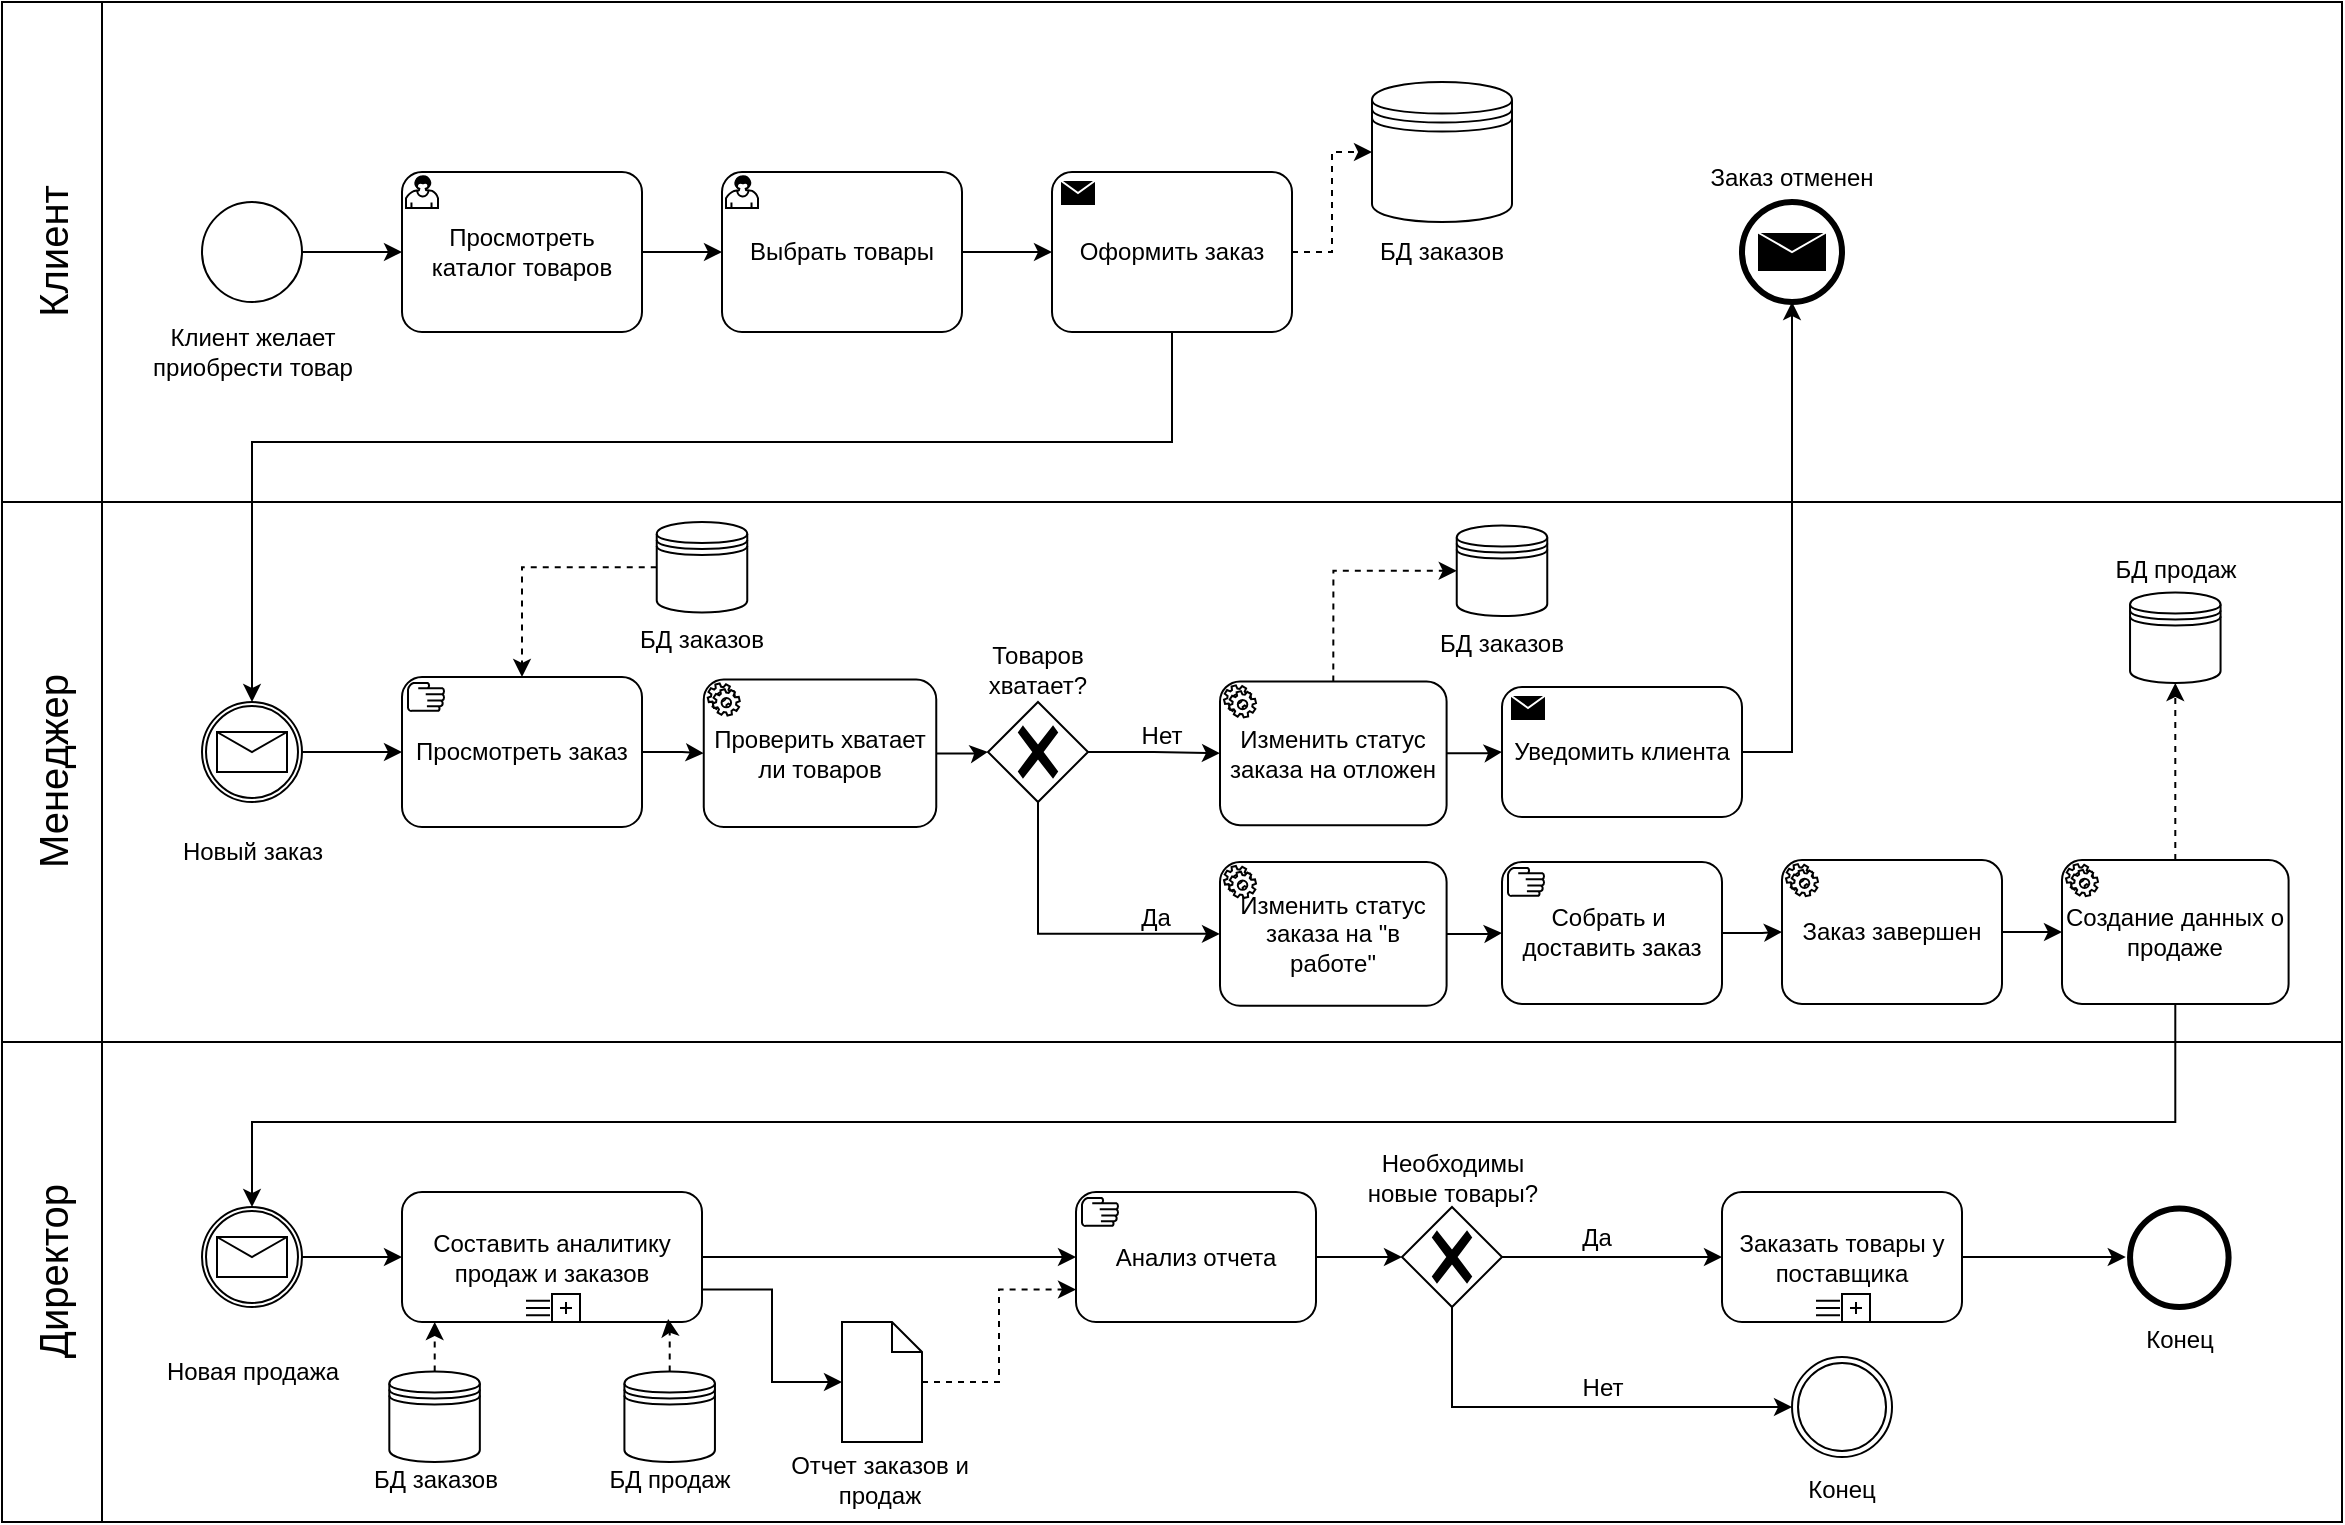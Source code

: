 <mxfile version="24.8.4" pages="5">
  <diagram name="Main" id="GJnj0-1RObIwQSFQ6P0x">
    <mxGraphModel dx="1687" dy="878" grid="1" gridSize="10" guides="1" tooltips="1" connect="1" arrows="1" fold="1" page="1" pageScale="1" pageWidth="1169" pageHeight="1654" math="0" shadow="0">
      <root>
        <mxCell id="0" />
        <mxCell id="1" parent="0" />
        <mxCell id="pPbdwWf8b_hii2El5s5b-1" value="" style="rounded=0;whiteSpace=wrap;html=1;fillColor=none;movable=1;resizable=1;rotatable=1;deletable=1;editable=1;locked=0;connectable=1;" parent="1" vertex="1">
          <mxGeometry width="1170" height="760" as="geometry" />
        </mxCell>
        <mxCell id="pPbdwWf8b_hii2El5s5b-2" value="" style="rounded=0;whiteSpace=wrap;html=1;fillColor=none;movable=1;resizable=1;rotatable=1;deletable=1;editable=1;locked=0;connectable=1;" parent="1" vertex="1">
          <mxGeometry y="250" width="1170" height="270" as="geometry" />
        </mxCell>
        <mxCell id="pPbdwWf8b_hii2El5s5b-3" value="" style="rounded=0;whiteSpace=wrap;html=1;fillColor=none;movable=1;resizable=1;rotatable=1;deletable=1;editable=1;locked=0;connectable=1;" parent="1" vertex="1">
          <mxGeometry width="1170" height="250" as="geometry" />
        </mxCell>
        <mxCell id="pPbdwWf8b_hii2El5s5b-6" value="" style="rounded=0;whiteSpace=wrap;html=1;fillColor=none;movable=1;resizable=1;rotatable=1;deletable=1;editable=1;locked=0;connectable=1;" parent="1" vertex="1">
          <mxGeometry width="50" height="760" as="geometry" />
        </mxCell>
        <mxCell id="pPbdwWf8b_hii2El5s5b-7" value="Клиент" style="text;html=1;align=center;verticalAlign=middle;whiteSpace=wrap;rounded=0;rotation=-90;fontSize=20;movable=1;resizable=1;rotatable=1;deletable=1;editable=1;locked=0;connectable=1;" parent="1" vertex="1">
          <mxGeometry x="-27.5" y="110" width="105" height="30" as="geometry" />
        </mxCell>
        <mxCell id="pPbdwWf8b_hii2El5s5b-9" value="Менеджер" style="text;html=1;align=center;verticalAlign=middle;whiteSpace=wrap;rounded=0;rotation=-90;fontSize=20;movable=1;resizable=1;rotatable=1;deletable=1;editable=1;locked=0;connectable=1;" parent="1" vertex="1">
          <mxGeometry x="-27.5" y="370" width="105" height="30" as="geometry" />
        </mxCell>
        <mxCell id="pPbdwWf8b_hii2El5s5b-10" value="Директор" style="text;html=1;align=center;verticalAlign=middle;whiteSpace=wrap;rounded=0;rotation=-90;fontSize=20;movable=1;resizable=1;rotatable=1;deletable=1;editable=1;locked=0;connectable=1;" parent="1" vertex="1">
          <mxGeometry x="-27.5" y="620" width="105" height="30" as="geometry" />
        </mxCell>
        <mxCell id="pPbdwWf8b_hii2El5s5b-11" value="" style="points=[[0.145,0.145,0],[0.5,0,0],[0.855,0.145,0],[1,0.5,0],[0.855,0.855,0],[0.5,1,0],[0.145,0.855,0],[0,0.5,0]];shape=mxgraph.bpmn.event;html=1;verticalLabelPosition=bottom;labelBackgroundColor=#ffffff;verticalAlign=top;align=center;perimeter=ellipsePerimeter;outlineConnect=0;aspect=fixed;outline=standard;symbol=general;movable=1;resizable=1;rotatable=1;deletable=1;editable=1;locked=0;connectable=1;" parent="1" vertex="1">
          <mxGeometry x="100" y="100" width="50" height="50" as="geometry" />
        </mxCell>
        <mxCell id="pPbdwWf8b_hii2El5s5b-16" style="edgeStyle=orthogonalEdgeStyle;rounded=0;orthogonalLoop=1;jettySize=auto;html=1;movable=1;resizable=1;rotatable=1;deletable=1;editable=1;locked=0;connectable=1;" parent="1" source="pPbdwWf8b_hii2El5s5b-12" target="pPbdwWf8b_hii2El5s5b-15" edge="1">
          <mxGeometry relative="1" as="geometry" />
        </mxCell>
        <mxCell id="pPbdwWf8b_hii2El5s5b-12" value="Просмотреть каталог товаров" style="points=[[0.25,0,0],[0.5,0,0],[0.75,0,0],[1,0.25,0],[1,0.5,0],[1,0.75,0],[0.75,1,0],[0.5,1,0],[0.25,1,0],[0,0.75,0],[0,0.5,0],[0,0.25,0]];shape=mxgraph.bpmn.task;whiteSpace=wrap;rectStyle=rounded;size=10;html=1;container=1;expand=0;collapsible=0;taskMarker=user;movable=1;resizable=1;rotatable=1;deletable=1;editable=1;locked=0;connectable=1;" parent="1" vertex="1">
          <mxGeometry x="200" y="85" width="120" height="80" as="geometry" />
        </mxCell>
        <mxCell id="pPbdwWf8b_hii2El5s5b-13" style="edgeStyle=orthogonalEdgeStyle;rounded=0;orthogonalLoop=1;jettySize=auto;html=1;entryX=0;entryY=0.5;entryDx=0;entryDy=0;entryPerimeter=0;movable=1;resizable=1;rotatable=1;deletable=1;editable=1;locked=0;connectable=1;" parent="1" source="pPbdwWf8b_hii2El5s5b-11" target="pPbdwWf8b_hii2El5s5b-12" edge="1">
          <mxGeometry relative="1" as="geometry" />
        </mxCell>
        <mxCell id="pPbdwWf8b_hii2El5s5b-14" value="Клиент желает приобрести товар" style="text;html=1;strokeColor=none;fillColor=none;align=center;verticalAlign=middle;whiteSpace=wrap;rounded=0;movable=1;resizable=1;rotatable=1;deletable=1;editable=1;locked=0;connectable=1;" parent="1" vertex="1">
          <mxGeometry x="72.5" y="160" width="105" height="30" as="geometry" />
        </mxCell>
        <mxCell id="pPbdwWf8b_hii2El5s5b-15" value="Выбрать товары" style="points=[[0.25,0,0],[0.5,0,0],[0.75,0,0],[1,0.25,0],[1,0.5,0],[1,0.75,0],[0.75,1,0],[0.5,1,0],[0.25,1,0],[0,0.75,0],[0,0.5,0],[0,0.25,0]];shape=mxgraph.bpmn.task;whiteSpace=wrap;rectStyle=rounded;size=10;html=1;container=1;expand=0;collapsible=0;taskMarker=user;movable=1;resizable=1;rotatable=1;deletable=1;editable=1;locked=0;connectable=1;" parent="1" vertex="1">
          <mxGeometry x="360" y="85" width="120" height="80" as="geometry" />
        </mxCell>
        <mxCell id="pPbdwWf8b_hii2El5s5b-18" style="edgeStyle=orthogonalEdgeStyle;rounded=0;orthogonalLoop=1;jettySize=auto;html=1;entryX=0;entryY=0.5;entryDx=0;entryDy=0;entryPerimeter=0;movable=1;resizable=1;rotatable=1;deletable=1;editable=1;locked=0;connectable=1;" parent="1" source="pPbdwWf8b_hii2El5s5b-15" target="pPbdwWf8b_hii2El5s5b-19" edge="1">
          <mxGeometry relative="1" as="geometry">
            <mxPoint x="540" y="125" as="targetPoint" />
          </mxGeometry>
        </mxCell>
        <mxCell id="pPbdwWf8b_hii2El5s5b-21" style="edgeStyle=orthogonalEdgeStyle;rounded=0;orthogonalLoop=1;jettySize=auto;html=1;entryX=0;entryY=0.5;entryDx=0;entryDy=0;dashed=1;movable=1;resizable=1;rotatable=1;deletable=1;editable=1;locked=0;connectable=1;" parent="1" source="pPbdwWf8b_hii2El5s5b-19" target="pPbdwWf8b_hii2El5s5b-20" edge="1">
          <mxGeometry relative="1" as="geometry" />
        </mxCell>
        <mxCell id="pPbdwWf8b_hii2El5s5b-23" style="edgeStyle=orthogonalEdgeStyle;rounded=0;orthogonalLoop=1;jettySize=auto;html=1;movable=1;resizable=1;rotatable=1;deletable=1;editable=1;locked=0;connectable=1;" parent="1" source="pPbdwWf8b_hii2El5s5b-19" target="pPbdwWf8b_hii2El5s5b-22" edge="1">
          <mxGeometry relative="1" as="geometry">
            <Array as="points">
              <mxPoint x="585" y="220" />
              <mxPoint x="125" y="220" />
            </Array>
          </mxGeometry>
        </mxCell>
        <mxCell id="pPbdwWf8b_hii2El5s5b-19" value="Оформить заказ" style="points=[[0.25,0,0],[0.5,0,0],[0.75,0,0],[1,0.25,0],[1,0.5,0],[1,0.75,0],[0.75,1,0],[0.5,1,0],[0.25,1,0],[0,0.75,0],[0,0.5,0],[0,0.25,0]];shape=mxgraph.bpmn.task;whiteSpace=wrap;rectStyle=rounded;size=10;html=1;container=1;expand=0;collapsible=0;taskMarker=send;movable=1;resizable=1;rotatable=1;deletable=1;editable=1;locked=0;connectable=1;" parent="1" vertex="1">
          <mxGeometry x="525" y="85" width="120" height="80" as="geometry" />
        </mxCell>
        <mxCell id="pPbdwWf8b_hii2El5s5b-22" value="" style="points=[[0.145,0.145,0],[0.5,0,0],[0.855,0.145,0],[1,0.5,0],[0.855,0.855,0],[0.5,1,0],[0.145,0.855,0],[0,0.5,0]];shape=mxgraph.bpmn.event;html=1;verticalLabelPosition=bottom;labelBackgroundColor=#ffffff;verticalAlign=top;align=center;perimeter=ellipsePerimeter;outlineConnect=0;aspect=fixed;outline=catching;symbol=message;movable=1;resizable=1;rotatable=1;deletable=1;editable=1;locked=0;connectable=1;" parent="1" vertex="1">
          <mxGeometry x="100" y="350" width="50" height="50" as="geometry" />
        </mxCell>
        <mxCell id="pPbdwWf8b_hii2El5s5b-27" value="" style="group;movable=1;resizable=1;rotatable=1;deletable=1;editable=1;locked=0;connectable=1;" parent="1" vertex="1" connectable="0">
          <mxGeometry x="680" y="40" width="80" height="95" as="geometry" />
        </mxCell>
        <mxCell id="pPbdwWf8b_hii2El5s5b-20" value="" style="shape=datastore;html=1;labelPosition=center;verticalLabelPosition=bottom;align=center;verticalAlign=top;movable=1;resizable=1;rotatable=1;deletable=1;editable=1;locked=0;connectable=1;" parent="pPbdwWf8b_hii2El5s5b-27" vertex="1">
          <mxGeometry x="5" width="70" height="70" as="geometry" />
        </mxCell>
        <mxCell id="pPbdwWf8b_hii2El5s5b-24" value="БД заказов" style="text;html=1;strokeColor=none;fillColor=none;align=center;verticalAlign=middle;whiteSpace=wrap;rounded=0;movable=1;resizable=1;rotatable=1;deletable=1;editable=1;locked=0;connectable=1;" parent="pPbdwWf8b_hii2El5s5b-27" vertex="1">
          <mxGeometry y="75" width="80" height="20" as="geometry" />
        </mxCell>
        <mxCell id="pPbdwWf8b_hii2El5s5b-31" value="Новый заказ" style="text;html=1;strokeColor=none;fillColor=none;align=center;verticalAlign=middle;whiteSpace=wrap;rounded=0;movable=1;resizable=1;rotatable=1;deletable=1;editable=1;locked=0;connectable=1;" parent="1" vertex="1">
          <mxGeometry x="72.5" y="410" width="105" height="30" as="geometry" />
        </mxCell>
        <mxCell id="pPbdwWf8b_hii2El5s5b-32" value="Просмотреть заказ" style="points=[[0.25,0,0],[0.5,0,0],[0.75,0,0],[1,0.25,0],[1,0.5,0],[1,0.75,0],[0.75,1,0],[0.5,1,0],[0.25,1,0],[0,0.75,0],[0,0.5,0],[0,0.25,0]];shape=mxgraph.bpmn.task;whiteSpace=wrap;rectStyle=rounded;size=10;html=1;container=1;expand=0;collapsible=0;taskMarker=manual;movable=1;resizable=1;rotatable=1;deletable=1;editable=1;locked=0;connectable=1;" parent="1" vertex="1">
          <mxGeometry x="200" y="337.5" width="120" height="75" as="geometry" />
        </mxCell>
        <mxCell id="pPbdwWf8b_hii2El5s5b-33" style="edgeStyle=orthogonalEdgeStyle;rounded=0;orthogonalLoop=1;jettySize=auto;html=1;entryX=0;entryY=0.5;entryDx=0;entryDy=0;entryPerimeter=0;movable=1;resizable=1;rotatable=1;deletable=1;editable=1;locked=0;connectable=1;" parent="1" source="pPbdwWf8b_hii2El5s5b-22" target="pPbdwWf8b_hii2El5s5b-32" edge="1">
          <mxGeometry relative="1" as="geometry" />
        </mxCell>
        <mxCell id="pPbdwWf8b_hii2El5s5b-29" value="" style="shape=datastore;html=1;labelPosition=center;verticalLabelPosition=bottom;align=center;verticalAlign=top;movable=1;resizable=1;rotatable=1;deletable=1;editable=1;locked=0;connectable=1;" parent="1" vertex="1">
          <mxGeometry x="327.37" y="260" width="45.26" height="45.26" as="geometry" />
        </mxCell>
        <mxCell id="pPbdwWf8b_hii2El5s5b-30" value="БД заказов" style="text;html=1;strokeColor=none;fillColor=none;align=center;verticalAlign=middle;whiteSpace=wrap;rounded=0;movable=1;resizable=1;rotatable=1;deletable=1;editable=1;locked=0;connectable=1;" parent="1" vertex="1">
          <mxGeometry x="311.21" y="310" width="77.58" height="17.5" as="geometry" />
        </mxCell>
        <mxCell id="pPbdwWf8b_hii2El5s5b-34" style="edgeStyle=orthogonalEdgeStyle;rounded=0;orthogonalLoop=1;jettySize=auto;html=1;entryX=0.5;entryY=0;entryDx=0;entryDy=0;entryPerimeter=0;dashed=1;movable=1;resizable=1;rotatable=1;deletable=1;editable=1;locked=0;connectable=1;" parent="1" source="pPbdwWf8b_hii2El5s5b-29" target="pPbdwWf8b_hii2El5s5b-32" edge="1">
          <mxGeometry relative="1" as="geometry" />
        </mxCell>
        <mxCell id="pPbdwWf8b_hii2El5s5b-35" value="Проверить хватает ли товаров" style="points=[[0.25,0,0],[0.5,0,0],[0.75,0,0],[1,0.25,0],[1,0.5,0],[1,0.75,0],[0.75,1,0],[0.5,1,0],[0.25,1,0],[0,0.75,0],[0,0.5,0],[0,0.25,0]];shape=mxgraph.bpmn.task;whiteSpace=wrap;rectStyle=rounded;size=10;html=1;container=1;expand=0;collapsible=0;taskMarker=service;movable=1;resizable=1;rotatable=1;deletable=1;editable=1;locked=0;connectable=1;" parent="1" vertex="1">
          <mxGeometry x="350.88" y="338.75" width="116.25" height="73.75" as="geometry" />
        </mxCell>
        <mxCell id="pPbdwWf8b_hii2El5s5b-36" style="edgeStyle=orthogonalEdgeStyle;rounded=0;orthogonalLoop=1;jettySize=auto;html=1;entryX=0;entryY=0.5;entryDx=0;entryDy=0;entryPerimeter=0;movable=1;resizable=1;rotatable=1;deletable=1;editable=1;locked=0;connectable=1;" parent="1" source="pPbdwWf8b_hii2El5s5b-32" target="pPbdwWf8b_hii2El5s5b-35" edge="1">
          <mxGeometry relative="1" as="geometry" />
        </mxCell>
        <mxCell id="pPbdwWf8b_hii2El5s5b-37" value="" style="points=[[0.25,0.25,0],[0.5,0,0],[0.75,0.25,0],[1,0.5,0],[0.75,0.75,0],[0.5,1,0],[0.25,0.75,0],[0,0.5,0]];shape=mxgraph.bpmn.gateway2;html=1;verticalLabelPosition=bottom;labelBackgroundColor=#ffffff;verticalAlign=top;align=center;perimeter=rhombusPerimeter;outlineConnect=0;outline=none;symbol=none;gwType=exclusive;movable=1;resizable=1;rotatable=1;deletable=1;editable=1;locked=0;connectable=1;" parent="1" vertex="1">
          <mxGeometry x="493" y="350" width="50" height="50" as="geometry" />
        </mxCell>
        <mxCell id="pPbdwWf8b_hii2El5s5b-38" style="edgeStyle=orthogonalEdgeStyle;rounded=0;orthogonalLoop=1;jettySize=auto;html=1;entryX=0;entryY=0.5;entryDx=0;entryDy=0;entryPerimeter=0;movable=1;resizable=1;rotatable=1;deletable=1;editable=1;locked=0;connectable=1;" parent="1" source="pPbdwWf8b_hii2El5s5b-35" target="pPbdwWf8b_hii2El5s5b-37" edge="1">
          <mxGeometry relative="1" as="geometry" />
        </mxCell>
        <mxCell id="pPbdwWf8b_hii2El5s5b-39" value="Товаров хватает?" style="text;html=1;strokeColor=none;fillColor=none;align=center;verticalAlign=middle;whiteSpace=wrap;rounded=0;movable=1;resizable=1;rotatable=1;deletable=1;editable=1;locked=0;connectable=1;" parent="1" vertex="1">
          <mxGeometry x="478" y="319" width="80" height="30" as="geometry" />
        </mxCell>
        <mxCell id="pPbdwWf8b_hii2El5s5b-48" style="edgeStyle=orthogonalEdgeStyle;rounded=0;orthogonalLoop=1;jettySize=auto;html=1;movable=1;resizable=1;rotatable=1;deletable=1;editable=1;locked=0;connectable=1;" parent="1" source="pPbdwWf8b_hii2El5s5b-40" target="pPbdwWf8b_hii2El5s5b-47" edge="1">
          <mxGeometry relative="1" as="geometry" />
        </mxCell>
        <mxCell id="pPbdwWf8b_hii2El5s5b-66" style="edgeStyle=orthogonalEdgeStyle;rounded=0;orthogonalLoop=1;jettySize=auto;html=1;entryX=0;entryY=0.5;entryDx=0;entryDy=0;exitX=0.5;exitY=0;exitDx=0;exitDy=0;exitPerimeter=0;dashed=1;movable=1;resizable=1;rotatable=1;deletable=1;editable=1;locked=0;connectable=1;" parent="1" source="pPbdwWf8b_hii2El5s5b-40" target="pPbdwWf8b_hii2El5s5b-63" edge="1">
          <mxGeometry relative="1" as="geometry" />
        </mxCell>
        <mxCell id="pPbdwWf8b_hii2El5s5b-40" value="Изменить статус заказа на отложен" style="points=[[0.25,0,0],[0.5,0,0],[0.75,0,0],[1,0.25,0],[1,0.5,0],[1,0.75,0],[0.75,1,0],[0.5,1,0],[0.25,1,0],[0,0.75,0],[0,0.5,0],[0,0.25,0]];shape=mxgraph.bpmn.task;whiteSpace=wrap;rectStyle=rounded;size=10;html=1;container=1;expand=0;collapsible=0;taskMarker=service;movable=1;resizable=1;rotatable=1;deletable=1;editable=1;locked=0;connectable=1;" parent="1" vertex="1">
          <mxGeometry x="609" y="339.69" width="113.3" height="71.88" as="geometry" />
        </mxCell>
        <mxCell id="pPbdwWf8b_hii2El5s5b-41" style="edgeStyle=orthogonalEdgeStyle;rounded=0;orthogonalLoop=1;jettySize=auto;html=1;entryX=0;entryY=0.5;entryDx=0;entryDy=0;entryPerimeter=0;movable=1;resizable=1;rotatable=1;deletable=1;editable=1;locked=0;connectable=1;" parent="1" source="pPbdwWf8b_hii2El5s5b-37" target="pPbdwWf8b_hii2El5s5b-40" edge="1">
          <mxGeometry relative="1" as="geometry" />
        </mxCell>
        <mxCell id="pPbdwWf8b_hii2El5s5b-42" value="Изменить статус заказа на &quot;в работе&quot;" style="points=[[0.25,0,0],[0.5,0,0],[0.75,0,0],[1,0.25,0],[1,0.5,0],[1,0.75,0],[0.75,1,0],[0.5,1,0],[0.25,1,0],[0,0.75,0],[0,0.5,0],[0,0.25,0]];shape=mxgraph.bpmn.task;whiteSpace=wrap;rectStyle=rounded;size=10;html=1;container=1;expand=0;collapsible=0;taskMarker=service;movable=1;resizable=1;rotatable=1;deletable=1;editable=1;locked=0;connectable=1;" parent="1" vertex="1">
          <mxGeometry x="609" y="430" width="113.3" height="71.88" as="geometry" />
        </mxCell>
        <mxCell id="pPbdwWf8b_hii2El5s5b-43" value="Нет" style="text;html=1;strokeColor=none;fillColor=none;align=center;verticalAlign=middle;whiteSpace=wrap;rounded=0;movable=1;resizable=1;rotatable=1;deletable=1;editable=1;locked=0;connectable=1;" parent="1" vertex="1">
          <mxGeometry x="540" y="362" width="80" height="10" as="geometry" />
        </mxCell>
        <mxCell id="pPbdwWf8b_hii2El5s5b-44" style="edgeStyle=orthogonalEdgeStyle;rounded=0;orthogonalLoop=1;jettySize=auto;html=1;entryX=0;entryY=0.5;entryDx=0;entryDy=0;entryPerimeter=0;movable=1;resizable=1;rotatable=1;deletable=1;editable=1;locked=0;connectable=1;" parent="1" source="pPbdwWf8b_hii2El5s5b-37" target="pPbdwWf8b_hii2El5s5b-42" edge="1">
          <mxGeometry relative="1" as="geometry">
            <Array as="points">
              <mxPoint x="518" y="466" />
            </Array>
          </mxGeometry>
        </mxCell>
        <mxCell id="pPbdwWf8b_hii2El5s5b-45" value="Да" style="text;html=1;strokeColor=none;fillColor=none;align=center;verticalAlign=middle;whiteSpace=wrap;rounded=0;movable=1;resizable=1;rotatable=1;deletable=1;editable=1;locked=0;connectable=1;" parent="1" vertex="1">
          <mxGeometry x="537" y="453" width="80" height="10" as="geometry" />
        </mxCell>
        <mxCell id="pPbdwWf8b_hii2El5s5b-47" value="Уведомить клиента" style="points=[[0.25,0,0],[0.5,0,0],[0.75,0,0],[1,0.25,0],[1,0.5,0],[1,0.75,0],[0.75,1,0],[0.5,1,0],[0.25,1,0],[0,0.75,0],[0,0.5,0],[0,0.25,0]];shape=mxgraph.bpmn.task;whiteSpace=wrap;rectStyle=rounded;size=10;html=1;container=1;expand=0;collapsible=0;taskMarker=send;movable=1;resizable=1;rotatable=1;deletable=1;editable=1;locked=0;connectable=1;" parent="1" vertex="1">
          <mxGeometry x="750" y="342.5" width="120" height="65" as="geometry" />
        </mxCell>
        <mxCell id="pPbdwWf8b_hii2El5s5b-49" value="" style="points=[[0.145,0.145,0],[0.5,0,0],[0.855,0.145,0],[1,0.5,0],[0.855,0.855,0],[0.5,1,0],[0.145,0.855,0],[0,0.5,0]];shape=mxgraph.bpmn.event;html=1;verticalLabelPosition=bottom;labelBackgroundColor=#ffffff;verticalAlign=top;align=center;perimeter=ellipsePerimeter;outlineConnect=0;aspect=fixed;outline=end;symbol=message;movable=1;resizable=1;rotatable=1;deletable=1;editable=1;locked=0;connectable=1;" parent="1" vertex="1">
          <mxGeometry x="870" y="100" width="50" height="50" as="geometry" />
        </mxCell>
        <mxCell id="pPbdwWf8b_hii2El5s5b-50" style="edgeStyle=orthogonalEdgeStyle;rounded=0;orthogonalLoop=1;jettySize=auto;html=1;entryX=0.5;entryY=1;entryDx=0;entryDy=0;entryPerimeter=0;exitX=1;exitY=0.5;exitDx=0;exitDy=0;exitPerimeter=0;movable=1;resizable=1;rotatable=1;deletable=1;editable=1;locked=0;connectable=1;" parent="1" source="pPbdwWf8b_hii2El5s5b-47" target="pPbdwWf8b_hii2El5s5b-49" edge="1">
          <mxGeometry relative="1" as="geometry" />
        </mxCell>
        <mxCell id="pPbdwWf8b_hii2El5s5b-51" value="Собрать&amp;nbsp;&lt;span style=&quot;background-color: initial;&quot;&gt;и&amp;nbsp;&lt;/span&gt;&lt;div&gt;&lt;span style=&quot;background-color: initial;&quot;&gt;доставить заказ&lt;/span&gt;&lt;/div&gt;" style="points=[[0.25,0,0],[0.5,0,0],[0.75,0,0],[1,0.25,0],[1,0.5,0],[1,0.75,0],[0.75,1,0],[0.5,1,0],[0.25,1,0],[0,0.75,0],[0,0.5,0],[0,0.25,0]];shape=mxgraph.bpmn.task;whiteSpace=wrap;rectStyle=rounded;size=10;html=1;container=1;expand=0;collapsible=0;taskMarker=manual;movable=1;resizable=1;rotatable=1;deletable=1;editable=1;locked=0;connectable=1;" parent="1" vertex="1">
          <mxGeometry x="750" y="430" width="110" height="70.94" as="geometry" />
        </mxCell>
        <mxCell id="pPbdwWf8b_hii2El5s5b-52" style="edgeStyle=orthogonalEdgeStyle;rounded=0;orthogonalLoop=1;jettySize=auto;html=1;entryX=0;entryY=0.5;entryDx=0;entryDy=0;entryPerimeter=0;movable=1;resizable=1;rotatable=1;deletable=1;editable=1;locked=0;connectable=1;" parent="1" source="pPbdwWf8b_hii2El5s5b-42" target="pPbdwWf8b_hii2El5s5b-51" edge="1">
          <mxGeometry relative="1" as="geometry" />
        </mxCell>
        <mxCell id="pPbdwWf8b_hii2El5s5b-54" value="Заказ завершен" style="points=[[0.25,0,0],[0.5,0,0],[0.75,0,0],[1,0.25,0],[1,0.5,0],[1,0.75,0],[0.75,1,0],[0.5,1,0],[0.25,1,0],[0,0.75,0],[0,0.5,0],[0,0.25,0]];shape=mxgraph.bpmn.task;whiteSpace=wrap;rectStyle=rounded;size=10;html=1;container=1;expand=0;collapsible=0;taskMarker=service;movable=1;resizable=1;rotatable=1;deletable=1;editable=1;locked=0;connectable=1;" parent="1" vertex="1">
          <mxGeometry x="890" y="429.06" width="110" height="71.88" as="geometry" />
        </mxCell>
        <mxCell id="pPbdwWf8b_hii2El5s5b-55" style="edgeStyle=orthogonalEdgeStyle;rounded=0;orthogonalLoop=1;jettySize=auto;html=1;entryX=0;entryY=0.5;entryDx=0;entryDy=0;entryPerimeter=0;movable=1;resizable=1;rotatable=1;deletable=1;editable=1;locked=0;connectable=1;" parent="1" source="pPbdwWf8b_hii2El5s5b-51" target="pPbdwWf8b_hii2El5s5b-54" edge="1">
          <mxGeometry relative="1" as="geometry" />
        </mxCell>
        <mxCell id="pPbdwWf8b_hii2El5s5b-70" style="edgeStyle=orthogonalEdgeStyle;rounded=0;orthogonalLoop=1;jettySize=auto;html=1;entryX=0.5;entryY=1;entryDx=0;entryDy=0;dashed=1;movable=1;resizable=1;rotatable=1;deletable=1;editable=1;locked=0;connectable=1;" parent="1" source="pPbdwWf8b_hii2El5s5b-56" target="pPbdwWf8b_hii2El5s5b-68" edge="1">
          <mxGeometry relative="1" as="geometry" />
        </mxCell>
        <mxCell id="pPbdwWf8b_hii2El5s5b-56" value="Создание данных о продаже" style="points=[[0.25,0,0],[0.5,0,0],[0.75,0,0],[1,0.25,0],[1,0.5,0],[1,0.75,0],[0.75,1,0],[0.5,1,0],[0.25,1,0],[0,0.75,0],[0,0.5,0],[0,0.25,0]];shape=mxgraph.bpmn.task;whiteSpace=wrap;rectStyle=rounded;size=10;html=1;container=1;expand=0;collapsible=0;taskMarker=service;movable=1;resizable=1;rotatable=1;deletable=1;editable=1;locked=0;connectable=1;" parent="1" vertex="1">
          <mxGeometry x="1030" y="429.06" width="113.3" height="71.88" as="geometry" />
        </mxCell>
        <mxCell id="pPbdwWf8b_hii2El5s5b-57" style="edgeStyle=orthogonalEdgeStyle;rounded=0;orthogonalLoop=1;jettySize=auto;html=1;entryX=0;entryY=0.5;entryDx=0;entryDy=0;entryPerimeter=0;movable=1;resizable=1;rotatable=1;deletable=1;editable=1;locked=0;connectable=1;" parent="1" source="pPbdwWf8b_hii2El5s5b-54" target="pPbdwWf8b_hii2El5s5b-56" edge="1">
          <mxGeometry relative="1" as="geometry" />
        </mxCell>
        <mxCell id="pPbdwWf8b_hii2El5s5b-63" value="" style="shape=datastore;html=1;labelPosition=center;verticalLabelPosition=bottom;align=center;verticalAlign=top;movable=1;resizable=1;rotatable=1;deletable=1;editable=1;locked=0;connectable=1;" parent="1" vertex="1">
          <mxGeometry x="727.37" y="261.75" width="45.26" height="45.26" as="geometry" />
        </mxCell>
        <mxCell id="pPbdwWf8b_hii2El5s5b-64" value="БД заказов" style="text;html=1;strokeColor=none;fillColor=none;align=center;verticalAlign=middle;whiteSpace=wrap;rounded=0;movable=1;resizable=1;rotatable=1;deletable=1;editable=1;locked=0;connectable=1;" parent="1" vertex="1">
          <mxGeometry x="711.21" y="311.75" width="77.58" height="17.5" as="geometry" />
        </mxCell>
        <mxCell id="pPbdwWf8b_hii2El5s5b-68" value="" style="shape=datastore;html=1;labelPosition=center;verticalLabelPosition=bottom;align=center;verticalAlign=top;movable=1;resizable=1;rotatable=1;deletable=1;editable=1;locked=0;connectable=1;" parent="1" vertex="1">
          <mxGeometry x="1064.02" y="295.24" width="45.26" height="45.26" as="geometry" />
        </mxCell>
        <mxCell id="pPbdwWf8b_hii2El5s5b-69" value="БД продаж" style="text;html=1;strokeColor=none;fillColor=none;align=center;verticalAlign=middle;whiteSpace=wrap;rounded=0;movable=1;resizable=1;rotatable=1;deletable=1;editable=1;locked=0;connectable=1;" parent="1" vertex="1">
          <mxGeometry x="1047.86" y="275.63" width="77.58" height="17.5" as="geometry" />
        </mxCell>
        <mxCell id="pPbdwWf8b_hii2El5s5b-71" value="" style="points=[[0.145,0.145,0],[0.5,0,0],[0.855,0.145,0],[1,0.5,0],[0.855,0.855,0],[0.5,1,0],[0.145,0.855,0],[0,0.5,0]];shape=mxgraph.bpmn.event;html=1;verticalLabelPosition=bottom;labelBackgroundColor=#ffffff;verticalAlign=top;align=center;perimeter=ellipsePerimeter;outlineConnect=0;aspect=fixed;outline=catching;symbol=message;movable=1;resizable=1;rotatable=1;deletable=1;editable=1;locked=0;connectable=1;" parent="1" vertex="1">
          <mxGeometry x="100" y="602.5" width="50" height="50" as="geometry" />
        </mxCell>
        <mxCell id="pPbdwWf8b_hii2El5s5b-72" value="Новая продажа" style="text;html=1;strokeColor=none;fillColor=none;align=center;verticalAlign=middle;whiteSpace=wrap;rounded=0;movable=1;resizable=1;rotatable=1;deletable=1;editable=1;locked=0;connectable=1;" parent="1" vertex="1">
          <mxGeometry x="72.5" y="670" width="105" height="30" as="geometry" />
        </mxCell>
        <mxCell id="pPbdwWf8b_hii2El5s5b-73" style="edgeStyle=orthogonalEdgeStyle;rounded=0;orthogonalLoop=1;jettySize=auto;html=1;entryX=0.5;entryY=0;entryDx=0;entryDy=0;entryPerimeter=0;movable=1;resizable=1;rotatable=1;deletable=1;editable=1;locked=0;connectable=1;" parent="1" source="pPbdwWf8b_hii2El5s5b-56" target="pPbdwWf8b_hii2El5s5b-71" edge="1">
          <mxGeometry relative="1" as="geometry">
            <Array as="points">
              <mxPoint x="1087" y="560" />
              <mxPoint x="125" y="560" />
            </Array>
          </mxGeometry>
        </mxCell>
        <mxCell id="pPbdwWf8b_hii2El5s5b-76" value="Составить аналитику продаж и заказов" style="points=[[0.25,0,0],[0.5,0,0],[0.75,0,0],[1,0.25,0],[1,0.5,0],[1,0.75,0],[0.75,1,0],[0.5,1,0],[0.25,1,0],[0,0.75,0],[0,0.5,0],[0,0.25,0]];shape=mxgraph.bpmn.task;whiteSpace=wrap;rectStyle=rounded;size=10;html=1;container=1;expand=0;collapsible=0;taskMarker=abstract;isLoopSub=1;isLoopMultiSeq=1;movable=1;resizable=1;rotatable=1;deletable=1;editable=1;locked=0;connectable=1;" parent="1" vertex="1">
          <mxGeometry x="200" y="595" width="150" height="65" as="geometry" />
        </mxCell>
        <mxCell id="pPbdwWf8b_hii2El5s5b-77" style="edgeStyle=orthogonalEdgeStyle;rounded=0;orthogonalLoop=1;jettySize=auto;html=1;entryX=0;entryY=0.5;entryDx=0;entryDy=0;entryPerimeter=0;movable=1;resizable=1;rotatable=1;deletable=1;editable=1;locked=0;connectable=1;" parent="1" source="pPbdwWf8b_hii2El5s5b-71" target="pPbdwWf8b_hii2El5s5b-76" edge="1">
          <mxGeometry relative="1" as="geometry" />
        </mxCell>
        <mxCell id="pPbdwWf8b_hii2El5s5b-79" value="" style="shape=datastore;html=1;labelPosition=center;verticalLabelPosition=bottom;align=center;verticalAlign=top;movable=1;resizable=1;rotatable=1;deletable=1;editable=1;locked=0;connectable=1;" parent="1" vertex="1">
          <mxGeometry x="311.21" y="684.74" width="45.26" height="45.26" as="geometry" />
        </mxCell>
        <mxCell id="pPbdwWf8b_hii2El5s5b-80" value="БД продаж" style="text;html=1;strokeColor=none;fillColor=none;align=center;verticalAlign=middle;whiteSpace=wrap;rounded=0;movable=1;resizable=1;rotatable=1;deletable=1;editable=1;locked=0;connectable=1;" parent="1" vertex="1">
          <mxGeometry x="295.05" y="730" width="77.58" height="17.5" as="geometry" />
        </mxCell>
        <mxCell id="pPbdwWf8b_hii2El5s5b-81" value="" style="shape=datastore;html=1;labelPosition=center;verticalLabelPosition=bottom;align=center;verticalAlign=top;movable=1;resizable=1;rotatable=1;deletable=1;editable=1;locked=0;connectable=1;" parent="1" vertex="1">
          <mxGeometry x="193.66" y="684.74" width="45.26" height="45.26" as="geometry" />
        </mxCell>
        <mxCell id="pPbdwWf8b_hii2El5s5b-82" value="БД заказов" style="text;html=1;strokeColor=none;fillColor=none;align=center;verticalAlign=middle;whiteSpace=wrap;rounded=0;movable=1;resizable=1;rotatable=1;deletable=1;editable=1;locked=0;connectable=1;" parent="1" vertex="1">
          <mxGeometry x="177.5" y="730" width="77.58" height="17.5" as="geometry" />
        </mxCell>
        <mxCell id="pPbdwWf8b_hii2El5s5b-83" style="edgeStyle=orthogonalEdgeStyle;rounded=0;orthogonalLoop=1;jettySize=auto;html=1;entryX=0.109;entryY=1;entryDx=0;entryDy=0;entryPerimeter=0;dashed=1;movable=1;resizable=1;rotatable=1;deletable=1;editable=1;locked=0;connectable=1;" parent="1" source="pPbdwWf8b_hii2El5s5b-81" target="pPbdwWf8b_hii2El5s5b-76" edge="1">
          <mxGeometry relative="1" as="geometry" />
        </mxCell>
        <mxCell id="pPbdwWf8b_hii2El5s5b-84" style="edgeStyle=orthogonalEdgeStyle;rounded=0;orthogonalLoop=1;jettySize=auto;html=1;entryX=0.887;entryY=0.976;entryDx=0;entryDy=0;entryPerimeter=0;dashed=1;movable=1;resizable=1;rotatable=1;deletable=1;editable=1;locked=0;connectable=1;" parent="1" source="pPbdwWf8b_hii2El5s5b-79" target="pPbdwWf8b_hii2El5s5b-76" edge="1">
          <mxGeometry relative="1" as="geometry" />
        </mxCell>
        <mxCell id="pPbdwWf8b_hii2El5s5b-88" value="" style="shape=mxgraph.bpmn.data;labelPosition=center;verticalLabelPosition=bottom;align=center;verticalAlign=top;size=15;html=1;movable=1;resizable=1;rotatable=1;deletable=1;editable=1;locked=0;connectable=1;" parent="1" vertex="1">
          <mxGeometry x="420" y="660" width="40" height="60" as="geometry" />
        </mxCell>
        <mxCell id="pPbdwWf8b_hii2El5s5b-89" style="edgeStyle=orthogonalEdgeStyle;rounded=0;orthogonalLoop=1;jettySize=auto;html=1;exitX=1;exitY=0.75;exitDx=0;exitDy=0;exitPerimeter=0;entryX=0;entryY=0.5;entryDx=0;entryDy=0;entryPerimeter=0;movable=1;resizable=1;rotatable=1;deletable=1;editable=1;locked=0;connectable=1;" parent="1" source="pPbdwWf8b_hii2El5s5b-76" target="pPbdwWf8b_hii2El5s5b-88" edge="1">
          <mxGeometry relative="1" as="geometry" />
        </mxCell>
        <mxCell id="pPbdwWf8b_hii2El5s5b-90" value="Отчет заказов и продаж" style="text;html=1;strokeColor=none;fillColor=none;align=center;verticalAlign=middle;whiteSpace=wrap;rounded=0;movable=1;resizable=1;rotatable=1;deletable=1;editable=1;locked=0;connectable=1;" parent="1" vertex="1">
          <mxGeometry x="389" y="723.75" width="100" height="30" as="geometry" />
        </mxCell>
        <mxCell id="pPbdwWf8b_hii2El5s5b-92" style="edgeStyle=orthogonalEdgeStyle;rounded=0;orthogonalLoop=1;jettySize=auto;html=1;entryX=0;entryY=0.5;entryDx=0;entryDy=0;entryPerimeter=0;exitX=1;exitY=0.5;exitDx=0;exitDy=0;exitPerimeter=0;movable=1;resizable=1;rotatable=1;deletable=1;editable=1;locked=0;connectable=1;" parent="1" source="pPbdwWf8b_hii2El5s5b-109" edge="1">
          <mxGeometry relative="1" as="geometry">
            <mxPoint x="980" y="627.5" as="sourcePoint" />
            <mxPoint x="1061.89" y="627.5" as="targetPoint" />
          </mxGeometry>
        </mxCell>
        <mxCell id="pPbdwWf8b_hii2El5s5b-93" value="Заказ отменен" style="text;html=1;strokeColor=none;fillColor=none;align=center;verticalAlign=middle;whiteSpace=wrap;rounded=0;movable=1;resizable=1;rotatable=1;deletable=1;editable=1;locked=0;connectable=1;" parent="1" vertex="1">
          <mxGeometry x="848.1" y="78.75" width="93.79" height="17.5" as="geometry" />
        </mxCell>
        <mxCell id="pPbdwWf8b_hii2El5s5b-94" value="Конец" style="text;html=1;strokeColor=none;fillColor=none;align=center;verticalAlign=middle;whiteSpace=wrap;rounded=0;movable=1;resizable=1;rotatable=1;deletable=1;editable=1;locked=0;connectable=1;" parent="1" vertex="1">
          <mxGeometry x="1041.77" y="660" width="93.79" height="17.5" as="geometry" />
        </mxCell>
        <mxCell id="pPbdwWf8b_hii2El5s5b-101" style="edgeStyle=orthogonalEdgeStyle;rounded=0;orthogonalLoop=1;jettySize=auto;html=1;movable=1;resizable=1;rotatable=1;deletable=1;editable=1;locked=0;connectable=1;" parent="1" source="pPbdwWf8b_hii2El5s5b-97" target="pPbdwWf8b_hii2El5s5b-100" edge="1">
          <mxGeometry relative="1" as="geometry" />
        </mxCell>
        <mxCell id="pPbdwWf8b_hii2El5s5b-97" value="Анализ отчета" style="points=[[0.25,0,0],[0.5,0,0],[0.75,0,0],[1,0.25,0],[1,0.5,0],[1,0.75,0],[0.75,1,0],[0.5,1,0],[0.25,1,0],[0,0.75,0],[0,0.5,0],[0,0.25,0]];shape=mxgraph.bpmn.task;whiteSpace=wrap;rectStyle=rounded;size=10;html=1;container=1;expand=0;collapsible=0;taskMarker=manual;movable=1;resizable=1;rotatable=1;deletable=1;editable=1;locked=0;connectable=1;" parent="1" vertex="1">
          <mxGeometry x="537" y="595" width="120" height="65" as="geometry" />
        </mxCell>
        <mxCell id="pPbdwWf8b_hii2El5s5b-98" style="edgeStyle=orthogonalEdgeStyle;rounded=0;orthogonalLoop=1;jettySize=auto;html=1;entryX=0;entryY=0.5;entryDx=0;entryDy=0;entryPerimeter=0;movable=1;resizable=1;rotatable=1;deletable=1;editable=1;locked=0;connectable=1;" parent="1" source="pPbdwWf8b_hii2El5s5b-76" target="pPbdwWf8b_hii2El5s5b-97" edge="1">
          <mxGeometry relative="1" as="geometry" />
        </mxCell>
        <mxCell id="pPbdwWf8b_hii2El5s5b-99" style="edgeStyle=orthogonalEdgeStyle;rounded=0;orthogonalLoop=1;jettySize=auto;html=1;entryX=0;entryY=0.75;entryDx=0;entryDy=0;entryPerimeter=0;dashed=1;movable=1;resizable=1;rotatable=1;deletable=1;editable=1;locked=0;connectable=1;" parent="1" source="pPbdwWf8b_hii2El5s5b-88" target="pPbdwWf8b_hii2El5s5b-97" edge="1">
          <mxGeometry relative="1" as="geometry" />
        </mxCell>
        <mxCell id="pPbdwWf8b_hii2El5s5b-102" style="edgeStyle=orthogonalEdgeStyle;rounded=0;orthogonalLoop=1;jettySize=auto;html=1;entryX=0;entryY=0.5;entryDx=0;entryDy=0;entryPerimeter=0;movable=1;resizable=1;rotatable=1;deletable=1;editable=1;locked=0;connectable=1;" parent="1" source="pPbdwWf8b_hii2El5s5b-100" target="pPbdwWf8b_hii2El5s5b-109" edge="1">
          <mxGeometry relative="1" as="geometry">
            <mxPoint x="860" y="627.5" as="targetPoint" />
          </mxGeometry>
        </mxCell>
        <mxCell id="pPbdwWf8b_hii2El5s5b-100" value="" style="points=[[0.25,0.25,0],[0.5,0,0],[0.75,0.25,0],[1,0.5,0],[0.75,0.75,0],[0.5,1,0],[0.25,0.75,0],[0,0.5,0]];shape=mxgraph.bpmn.gateway2;html=1;verticalLabelPosition=bottom;labelBackgroundColor=#ffffff;verticalAlign=top;align=center;perimeter=rhombusPerimeter;outlineConnect=0;outline=none;symbol=none;gwType=exclusive;movable=1;resizable=1;rotatable=1;deletable=1;editable=1;locked=0;connectable=1;" parent="1" vertex="1">
          <mxGeometry x="700" y="602.5" width="50" height="50" as="geometry" />
        </mxCell>
        <mxCell id="pPbdwWf8b_hii2El5s5b-103" value="Необходимы новые товары?" style="text;html=1;strokeColor=none;fillColor=none;align=center;verticalAlign=middle;whiteSpace=wrap;rounded=0;movable=1;resizable=1;rotatable=1;deletable=1;editable=1;locked=0;connectable=1;" parent="1" vertex="1">
          <mxGeometry x="677.63" y="572.5" width="95" height="30" as="geometry" />
        </mxCell>
        <mxCell id="pPbdwWf8b_hii2El5s5b-104" value="Да" style="text;html=1;strokeColor=none;fillColor=none;align=center;verticalAlign=middle;whiteSpace=wrap;rounded=0;movable=1;resizable=1;rotatable=1;deletable=1;editable=1;locked=0;connectable=1;" parent="1" vertex="1">
          <mxGeometry x="750" y="610" width="95" height="15" as="geometry" />
        </mxCell>
        <mxCell id="pPbdwWf8b_hii2El5s5b-105" value="" style="points=[[0.145,0.145,0],[0.5,0,0],[0.855,0.145,0],[1,0.5,0],[0.855,0.855,0],[0.5,1,0],[0.145,0.855,0],[0,0.5,0]];shape=mxgraph.bpmn.event;html=1;verticalLabelPosition=bottom;labelBackgroundColor=#ffffff;verticalAlign=top;align=center;perimeter=ellipsePerimeter;outlineConnect=0;aspect=fixed;outline=throwing;symbol=general;movable=1;resizable=1;rotatable=1;deletable=1;editable=1;locked=0;connectable=1;" parent="1" vertex="1">
          <mxGeometry x="895.01" y="677.5" width="50" height="50" as="geometry" />
        </mxCell>
        <mxCell id="pPbdwWf8b_hii2El5s5b-106" value="Конец" style="text;html=1;strokeColor=none;fillColor=none;align=center;verticalAlign=middle;whiteSpace=wrap;rounded=0;movable=1;resizable=1;rotatable=1;deletable=1;editable=1;locked=0;connectable=1;" parent="1" vertex="1">
          <mxGeometry x="873.11" y="735" width="93.79" height="17.5" as="geometry" />
        </mxCell>
        <mxCell id="pPbdwWf8b_hii2El5s5b-107" style="edgeStyle=orthogonalEdgeStyle;rounded=0;orthogonalLoop=1;jettySize=auto;html=1;entryX=0;entryY=0.5;entryDx=0;entryDy=0;entryPerimeter=0;movable=1;resizable=1;rotatable=1;deletable=1;editable=1;locked=0;connectable=1;" parent="1" source="pPbdwWf8b_hii2El5s5b-100" target="pPbdwWf8b_hii2El5s5b-105" edge="1">
          <mxGeometry relative="1" as="geometry">
            <Array as="points">
              <mxPoint x="725" y="703" />
            </Array>
          </mxGeometry>
        </mxCell>
        <mxCell id="pPbdwWf8b_hii2El5s5b-108" value="Нет" style="text;html=1;strokeColor=none;fillColor=none;align=center;verticalAlign=middle;whiteSpace=wrap;rounded=0;movable=1;resizable=1;rotatable=1;deletable=1;editable=1;locked=0;connectable=1;" parent="1" vertex="1">
          <mxGeometry x="753.1" y="685" width="95" height="15" as="geometry" />
        </mxCell>
        <mxCell id="pPbdwWf8b_hii2El5s5b-109" value="Заказать товары у поставщика" style="points=[[0.25,0,0],[0.5,0,0],[0.75,0,0],[1,0.25,0],[1,0.5,0],[1,0.75,0],[0.75,1,0],[0.5,1,0],[0.25,1,0],[0,0.75,0],[0,0.5,0],[0,0.25,0]];shape=mxgraph.bpmn.task;whiteSpace=wrap;rectStyle=rounded;size=10;html=1;container=1;expand=0;collapsible=0;taskMarker=abstract;isLoopSub=1;isLoopMultiSeq=1;movable=1;resizable=1;rotatable=1;deletable=1;editable=1;locked=0;connectable=1;" parent="1" vertex="1">
          <mxGeometry x="860" y="595" width="120" height="65" as="geometry" />
        </mxCell>
        <mxCell id="yV2CNeMa_Qm8naHfKQZ3-3" value="" style="points=[[0.145,0.145,0],[0.5,0,0],[0.855,0.145,0],[1,0.5,0],[0.855,0.855,0],[0.5,1,0],[0.145,0.855,0],[0,0.5,0]];shape=mxgraph.bpmn.event;html=1;verticalLabelPosition=bottom;labelBackgroundColor=#ffffff;verticalAlign=top;align=center;perimeter=ellipsePerimeter;outlineConnect=0;aspect=fixed;outline=end;symbol=terminate2;movable=1;resizable=1;rotatable=1;deletable=1;editable=1;locked=0;connectable=1;" parent="1" vertex="1">
          <mxGeometry x="1064.02" y="603.22" width="49.28" height="49.28" as="geometry" />
        </mxCell>
      </root>
    </mxGraphModel>
  </diagram>
  <diagram id="IimeKT2fj1VAz3PCKnUZ" name="Analytics">
    <mxGraphModel dx="1434" dy="746" grid="1" gridSize="10" guides="1" tooltips="1" connect="1" arrows="1" fold="1" page="1" pageScale="1" pageWidth="1169" pageHeight="1654" math="0" shadow="0">
      <root>
        <mxCell id="0" />
        <mxCell id="1" parent="0" />
        <mxCell id="kzyrWi7T4IV498wxG9tH-2" value="Директор" style="swimlane;html=1;startSize=20;fontStyle=0;collapsible=0;horizontal=0;swimlaneLine=1;swimlaneFillColor=#ffffff;strokeWidth=2;whiteSpace=wrap;" vertex="1" parent="1">
          <mxGeometry x="90" y="80" width="920" height="250" as="geometry" />
        </mxCell>
        <mxCell id="aCN0SZF1F7xP01f9LWuQ-2" style="edgeStyle=orthogonalEdgeStyle;rounded=0;orthogonalLoop=1;jettySize=auto;html=1;" edge="1" parent="kzyrWi7T4IV498wxG9tH-2" source="FJsi1zEfYSlw-E5vGFg9-1" target="aCN0SZF1F7xP01f9LWuQ-1">
          <mxGeometry relative="1" as="geometry" />
        </mxCell>
        <mxCell id="FJsi1zEfYSlw-E5vGFg9-1" value="" style="points=[[0.145,0.145,0],[0.5,0,0],[0.855,0.145,0],[1,0.5,0],[0.855,0.855,0],[0.5,1,0],[0.145,0.855,0],[0,0.5,0]];shape=mxgraph.bpmn.event;html=1;verticalLabelPosition=bottom;labelBackgroundColor=#ffffff;verticalAlign=top;align=center;perimeter=ellipsePerimeter;outlineConnect=0;aspect=fixed;outline=catching;symbol=message;" vertex="1" parent="kzyrWi7T4IV498wxG9tH-2">
          <mxGeometry x="64.96" y="72.5" width="50" height="50" as="geometry" />
        </mxCell>
        <mxCell id="FJsi1zEfYSlw-E5vGFg9-2" value="Новая продажа" style="text;html=1;strokeColor=none;fillColor=none;align=center;verticalAlign=middle;whiteSpace=wrap;rounded=0;" vertex="1" parent="kzyrWi7T4IV498wxG9tH-2">
          <mxGeometry x="37.46" y="122.5" width="105" height="30" as="geometry" />
        </mxCell>
        <mxCell id="aCN0SZF1F7xP01f9LWuQ-4" style="edgeStyle=orthogonalEdgeStyle;rounded=0;orthogonalLoop=1;jettySize=auto;html=1;" edge="1" parent="kzyrWi7T4IV498wxG9tH-2" source="aCN0SZF1F7xP01f9LWuQ-1" target="aCN0SZF1F7xP01f9LWuQ-3">
          <mxGeometry relative="1" as="geometry" />
        </mxCell>
        <mxCell id="aCN0SZF1F7xP01f9LWuQ-1" value="Выбрать тип аналитики" style="points=[[0.25,0,0],[0.5,0,0],[0.75,0,0],[1,0.25,0],[1,0.5,0],[1,0.75,0],[0.75,1,0],[0.5,1,0],[0.25,1,0],[0,0.75,0],[0,0.5,0],[0,0.25,0]];shape=mxgraph.bpmn.task;whiteSpace=wrap;rectStyle=rounded;size=10;html=1;container=1;expand=0;collapsible=0;taskMarker=user;" vertex="1" parent="kzyrWi7T4IV498wxG9tH-2">
          <mxGeometry x="177.46" y="60" width="120" height="75" as="geometry" />
        </mxCell>
        <mxCell id="aCN0SZF1F7xP01f9LWuQ-3" value="Выбрать период аналитики" style="points=[[0.25,0,0],[0.5,0,0],[0.75,0,0],[1,0.25,0],[1,0.5,0],[1,0.75,0],[0.75,1,0],[0.5,1,0],[0.25,1,0],[0,0.75,0],[0,0.5,0],[0,0.25,0]];shape=mxgraph.bpmn.task;whiteSpace=wrap;rectStyle=rounded;size=10;html=1;container=1;expand=0;collapsible=0;taskMarker=user;" vertex="1" parent="kzyrWi7T4IV498wxG9tH-2">
          <mxGeometry x="347.46" y="60" width="120" height="75" as="geometry" />
        </mxCell>
        <mxCell id="PCYLQ8R-NpcSOH1e5-SQ-1" value="Расчёт показателей продаж и заказов" style="points=[[0.25,0,0],[0.5,0,0],[0.75,0,0],[1,0.25,0],[1,0.5,0],[1,0.75,0],[0.75,1,0],[0.5,1,0],[0.25,1,0],[0,0.75,0],[0,0.5,0],[0,0.25,0]];shape=mxgraph.bpmn.task;whiteSpace=wrap;rectStyle=rounded;size=10;html=1;container=1;expand=0;collapsible=0;taskMarker=service;" vertex="1" parent="kzyrWi7T4IV498wxG9tH-2">
          <mxGeometry x="537.46" y="60.63" width="116.25" height="73.75" as="geometry" />
        </mxCell>
        <mxCell id="PCYLQ8R-NpcSOH1e5-SQ-2" style="edgeStyle=orthogonalEdgeStyle;rounded=0;orthogonalLoop=1;jettySize=auto;html=1;entryX=0;entryY=0.5;entryDx=0;entryDy=0;entryPerimeter=0;" edge="1" parent="kzyrWi7T4IV498wxG9tH-2" source="aCN0SZF1F7xP01f9LWuQ-3" target="PCYLQ8R-NpcSOH1e5-SQ-1">
          <mxGeometry relative="1" as="geometry" />
        </mxCell>
        <mxCell id="1REZnh0wdEXloQOhJpLX-1" value="" style="shape=datastore;html=1;labelPosition=center;verticalLabelPosition=bottom;align=center;verticalAlign=top;" vertex="1" parent="kzyrWi7T4IV498wxG9tH-2">
          <mxGeometry x="631.73" y="170" width="45.26" height="45.26" as="geometry" />
        </mxCell>
        <mxCell id="1REZnh0wdEXloQOhJpLX-2" value="БД продаж" style="text;html=1;strokeColor=none;fillColor=none;align=center;verticalAlign=middle;whiteSpace=wrap;rounded=0;" vertex="1" parent="kzyrWi7T4IV498wxG9tH-2">
          <mxGeometry x="615.57" y="215.26" width="77.58" height="17.5" as="geometry" />
        </mxCell>
        <mxCell id="1REZnh0wdEXloQOhJpLX-3" value="" style="shape=datastore;html=1;labelPosition=center;verticalLabelPosition=bottom;align=center;verticalAlign=top;" vertex="1" parent="kzyrWi7T4IV498wxG9tH-2">
          <mxGeometry x="514.18" y="170" width="45.26" height="45.26" as="geometry" />
        </mxCell>
        <mxCell id="1REZnh0wdEXloQOhJpLX-4" value="БД заказов" style="text;html=1;strokeColor=none;fillColor=none;align=center;verticalAlign=middle;whiteSpace=wrap;rounded=0;" vertex="1" parent="kzyrWi7T4IV498wxG9tH-2">
          <mxGeometry x="498.02" y="215.26" width="77.58" height="17.5" as="geometry" />
        </mxCell>
        <mxCell id="1REZnh0wdEXloQOhJpLX-5" style="edgeStyle=orthogonalEdgeStyle;rounded=0;orthogonalLoop=1;jettySize=auto;html=1;entryX=0.25;entryY=1;entryDx=0;entryDy=0;entryPerimeter=0;dashed=1;" edge="1" parent="kzyrWi7T4IV498wxG9tH-2" source="1REZnh0wdEXloQOhJpLX-3" target="PCYLQ8R-NpcSOH1e5-SQ-1">
          <mxGeometry relative="1" as="geometry" />
        </mxCell>
        <mxCell id="1REZnh0wdEXloQOhJpLX-6" style="edgeStyle=orthogonalEdgeStyle;rounded=0;orthogonalLoop=1;jettySize=auto;html=1;entryX=0.75;entryY=1;entryDx=0;entryDy=0;entryPerimeter=0;dashed=1;" edge="1" parent="kzyrWi7T4IV498wxG9tH-2" source="1REZnh0wdEXloQOhJpLX-1" target="PCYLQ8R-NpcSOH1e5-SQ-1">
          <mxGeometry relative="1" as="geometry" />
        </mxCell>
        <mxCell id="MaReqW5WVxh4056initp-1" value="" style="shape=mxgraph.bpmn.data;labelPosition=center;verticalLabelPosition=bottom;align=center;verticalAlign=top;size=15;html=1;" vertex="1" parent="kzyrWi7T4IV498wxG9tH-2">
          <mxGeometry x="801" y="150" width="30" height="45" as="geometry" />
        </mxCell>
        <mxCell id="MaReqW5WVxh4056initp-2" style="edgeStyle=orthogonalEdgeStyle;rounded=0;orthogonalLoop=1;jettySize=auto;html=1;exitX=1;exitY=0.75;exitDx=0;exitDy=0;exitPerimeter=0;entryX=0;entryY=0.5;entryDx=0;entryDy=0;entryPerimeter=0;" edge="1" parent="kzyrWi7T4IV498wxG9tH-2" target="MaReqW5WVxh4056initp-1">
          <mxGeometry relative="1" as="geometry">
            <mxPoint x="690" y="105.51" as="sourcePoint" />
          </mxGeometry>
        </mxCell>
        <mxCell id="MaReqW5WVxh4056initp-3" value="Отчет заказов и продаж" style="text;html=1;strokeColor=none;fillColor=none;align=center;verticalAlign=middle;whiteSpace=wrap;rounded=0;" vertex="1" parent="kzyrWi7T4IV498wxG9tH-2">
          <mxGeometry x="766" y="202.76" width="100" height="30" as="geometry" />
        </mxCell>
        <mxCell id="MaReqW5WVxh4056initp-4" value="Формирование отчета" style="points=[[0.25,0,0],[0.5,0,0],[0.75,0,0],[1,0.25,0],[1,0.5,0],[1,0.75,0],[0.75,1,0],[0.5,1,0],[0.25,1,0],[0,0.75,0],[0,0.5,0],[0,0.25,0]];shape=mxgraph.bpmn.task;whiteSpace=wrap;rectStyle=rounded;size=10;html=1;container=1;expand=0;collapsible=0;taskMarker=service;" vertex="1" parent="kzyrWi7T4IV498wxG9tH-2">
          <mxGeometry x="684.75" y="61.25" width="116.25" height="73.75" as="geometry" />
        </mxCell>
        <mxCell id="MaReqW5WVxh4056initp-5" style="edgeStyle=orthogonalEdgeStyle;rounded=0;orthogonalLoop=1;jettySize=auto;html=1;entryX=0;entryY=0.5;entryDx=0;entryDy=0;entryPerimeter=0;" edge="1" parent="kzyrWi7T4IV498wxG9tH-2" source="PCYLQ8R-NpcSOH1e5-SQ-1" target="MaReqW5WVxh4056initp-4">
          <mxGeometry relative="1" as="geometry" />
        </mxCell>
        <mxCell id="MaReqW5WVxh4056initp-6" value="" style="points=[[0.145,0.145,0],[0.5,0,0],[0.855,0.145,0],[1,0.5,0],[0.855,0.855,0],[0.5,1,0],[0.145,0.855,0],[0,0.5,0]];shape=mxgraph.bpmn.event;html=1;verticalLabelPosition=bottom;labelBackgroundColor=#ffffff;verticalAlign=top;align=center;perimeter=ellipsePerimeter;outlineConnect=0;aspect=fixed;outline=end;symbol=terminate2;" vertex="1" parent="kzyrWi7T4IV498wxG9tH-2">
          <mxGeometry x="850" y="73.13" width="50" height="50" as="geometry" />
        </mxCell>
        <mxCell id="MaReqW5WVxh4056initp-7" style="edgeStyle=orthogonalEdgeStyle;rounded=0;orthogonalLoop=1;jettySize=auto;html=1;entryX=0;entryY=0.5;entryDx=0;entryDy=0;entryPerimeter=0;" edge="1" parent="kzyrWi7T4IV498wxG9tH-2" source="MaReqW5WVxh4056initp-4" target="MaReqW5WVxh4056initp-6">
          <mxGeometry relative="1" as="geometry" />
        </mxCell>
        <mxCell id="xJjSZVNVjTEHbSrLLAkO-1" value="Конец" style="text;html=1;strokeColor=none;fillColor=none;align=center;verticalAlign=middle;whiteSpace=wrap;rounded=0;" vertex="1" parent="kzyrWi7T4IV498wxG9tH-2">
          <mxGeometry x="836.21" y="128.75" width="77.58" height="17.5" as="geometry" />
        </mxCell>
      </root>
    </mxGraphModel>
  </diagram>
  <diagram id="nHhqT2mVHziF4_W8wZ_J" name="AS-IS">
    <mxGraphModel dx="1434" dy="746" grid="1" gridSize="10" guides="1" tooltips="1" connect="1" arrows="1" fold="1" page="1" pageScale="1" pageWidth="1169" pageHeight="1654" math="0" shadow="0">
      <root>
        <mxCell id="0" />
        <mxCell id="1" parent="0" />
        <mxCell id="gcquhQ6TPDGI30Fu-IMd-1" value="" style="rounded=0;whiteSpace=wrap;html=1;fillColor=none;movable=1;resizable=1;rotatable=1;deletable=1;editable=1;locked=0;connectable=1;" vertex="1" parent="1">
          <mxGeometry width="1170" height="760" as="geometry" />
        </mxCell>
        <mxCell id="gcquhQ6TPDGI30Fu-IMd-2" value="" style="rounded=0;whiteSpace=wrap;html=1;fillColor=none;movable=1;resizable=1;rotatable=1;deletable=1;editable=1;locked=0;connectable=1;" vertex="1" parent="1">
          <mxGeometry y="250" width="1170" height="270" as="geometry" />
        </mxCell>
        <mxCell id="gcquhQ6TPDGI30Fu-IMd-4" value="" style="rounded=0;whiteSpace=wrap;html=1;fillColor=none;movable=1;resizable=1;rotatable=1;deletable=1;editable=1;locked=0;connectable=1;" vertex="1" parent="1">
          <mxGeometry width="50" height="760" as="geometry" />
        </mxCell>
        <mxCell id="gcquhQ6TPDGI30Fu-IMd-5" value="Клиент" style="text;html=1;align=center;verticalAlign=middle;whiteSpace=wrap;rounded=0;rotation=-90;fontSize=20;movable=1;resizable=1;rotatable=1;deletable=1;editable=1;locked=0;connectable=1;" vertex="1" parent="1">
          <mxGeometry x="-27.5" y="110" width="105" height="30" as="geometry" />
        </mxCell>
        <mxCell id="gcquhQ6TPDGI30Fu-IMd-6" value="Менеджер" style="text;html=1;align=center;verticalAlign=middle;whiteSpace=wrap;rounded=0;rotation=-90;fontSize=20;movable=1;resizable=1;rotatable=1;deletable=1;editable=1;locked=0;connectable=1;" vertex="1" parent="1">
          <mxGeometry x="-27.5" y="370" width="105" height="30" as="geometry" />
        </mxCell>
        <mxCell id="gcquhQ6TPDGI30Fu-IMd-7" value="Директор" style="text;html=1;align=center;verticalAlign=middle;whiteSpace=wrap;rounded=0;rotation=-90;fontSize=20;movable=1;resizable=1;rotatable=1;deletable=1;editable=1;locked=0;connectable=1;" vertex="1" parent="1">
          <mxGeometry x="-27.5" y="620" width="105" height="30" as="geometry" />
        </mxCell>
        <mxCell id="gcquhQ6TPDGI30Fu-IMd-8" value="" style="points=[[0.145,0.145,0],[0.5,0,0],[0.855,0.145,0],[1,0.5,0],[0.855,0.855,0],[0.5,1,0],[0.145,0.855,0],[0,0.5,0]];shape=mxgraph.bpmn.event;html=1;verticalLabelPosition=bottom;labelBackgroundColor=#ffffff;verticalAlign=top;align=center;perimeter=ellipsePerimeter;outlineConnect=0;aspect=fixed;outline=standard;symbol=general;movable=1;resizable=1;rotatable=1;deletable=1;editable=1;locked=0;connectable=1;" vertex="1" parent="1">
          <mxGeometry x="100" y="100" width="50" height="50" as="geometry" />
        </mxCell>
        <mxCell id="gcquhQ6TPDGI30Fu-IMd-11" style="edgeStyle=orthogonalEdgeStyle;rounded=0;orthogonalLoop=1;jettySize=auto;html=1;entryX=0;entryY=0.5;entryDx=0;entryDy=0;entryPerimeter=0;movable=1;resizable=1;rotatable=1;deletable=1;editable=1;locked=0;connectable=1;" edge="1" parent="1" source="gcquhQ6TPDGI30Fu-IMd-8">
          <mxGeometry relative="1" as="geometry">
            <mxPoint x="200" y="125" as="targetPoint" />
          </mxGeometry>
        </mxCell>
        <mxCell id="gcquhQ6TPDGI30Fu-IMd-12" value="Клиент желает приобрести товар" style="text;html=1;strokeColor=none;fillColor=none;align=center;verticalAlign=middle;whiteSpace=wrap;rounded=0;movable=1;resizable=1;rotatable=1;deletable=1;editable=1;locked=0;connectable=1;" vertex="1" parent="1">
          <mxGeometry x="72.5" y="160" width="105" height="30" as="geometry" />
        </mxCell>
        <mxCell id="gcquhQ6TPDGI30Fu-IMd-18" value="" style="points=[[0.145,0.145,0],[0.5,0,0],[0.855,0.145,0],[1,0.5,0],[0.855,0.855,0],[0.5,1,0],[0.145,0.855,0],[0,0.5,0]];shape=mxgraph.bpmn.event;html=1;verticalLabelPosition=bottom;labelBackgroundColor=#ffffff;verticalAlign=top;align=center;perimeter=ellipsePerimeter;outlineConnect=0;aspect=fixed;outline=catching;symbol=message;movable=1;resizable=1;rotatable=1;deletable=1;editable=1;locked=0;connectable=1;" vertex="1" parent="1">
          <mxGeometry x="100" y="350" width="50" height="50" as="geometry" />
        </mxCell>
        <mxCell id="gcquhQ6TPDGI30Fu-IMd-22" value="Новый заказ" style="text;html=1;strokeColor=none;fillColor=none;align=center;verticalAlign=middle;whiteSpace=wrap;rounded=0;movable=1;resizable=1;rotatable=1;deletable=1;editable=1;locked=0;connectable=1;" vertex="1" parent="1">
          <mxGeometry x="72.5" y="410" width="105" height="30" as="geometry" />
        </mxCell>
        <mxCell id="gcquhQ6TPDGI30Fu-IMd-23" value="Уточнить заказ" style="points=[[0.25,0,0],[0.5,0,0],[0.75,0,0],[1,0.25,0],[1,0.5,0],[1,0.75,0],[0.75,1,0],[0.5,1,0],[0.25,1,0],[0,0.75,0],[0,0.5,0],[0,0.25,0]];shape=mxgraph.bpmn.task;whiteSpace=wrap;rectStyle=rounded;size=10;html=1;container=1;expand=0;collapsible=0;taskMarker=manual;movable=1;resizable=1;rotatable=1;deletable=1;editable=1;locked=0;connectable=1;" vertex="1" parent="1">
          <mxGeometry x="200" y="337.5" width="120" height="75" as="geometry" />
        </mxCell>
        <mxCell id="gcquhQ6TPDGI30Fu-IMd-24" style="edgeStyle=orthogonalEdgeStyle;rounded=0;orthogonalLoop=1;jettySize=auto;html=1;entryX=0;entryY=0.5;entryDx=0;entryDy=0;entryPerimeter=0;movable=1;resizable=1;rotatable=1;deletable=1;editable=1;locked=0;connectable=1;" edge="1" parent="1" source="gcquhQ6TPDGI30Fu-IMd-18" target="gcquhQ6TPDGI30Fu-IMd-23">
          <mxGeometry relative="1" as="geometry" />
        </mxCell>
        <mxCell id="gcquhQ6TPDGI30Fu-IMd-30" value="" style="points=[[0.25,0.25,0],[0.5,0,0],[0.75,0.25,0],[1,0.5,0],[0.75,0.75,0],[0.5,1,0],[0.25,0.75,0],[0,0.5,0]];shape=mxgraph.bpmn.gateway2;html=1;verticalLabelPosition=bottom;labelBackgroundColor=#ffffff;verticalAlign=top;align=center;perimeter=rhombusPerimeter;outlineConnect=0;outline=none;symbol=none;gwType=exclusive;movable=1;resizable=1;rotatable=1;deletable=1;editable=1;locked=0;connectable=1;" vertex="1" parent="1">
          <mxGeometry x="493" y="350" width="50" height="50" as="geometry" />
        </mxCell>
        <mxCell id="gcquhQ6TPDGI30Fu-IMd-31" style="edgeStyle=orthogonalEdgeStyle;rounded=0;orthogonalLoop=1;jettySize=auto;html=1;entryX=0;entryY=0.5;entryDx=0;entryDy=0;entryPerimeter=0;movable=1;resizable=1;rotatable=1;deletable=1;editable=1;locked=0;connectable=1;" edge="1" parent="1" target="gcquhQ6TPDGI30Fu-IMd-30">
          <mxGeometry relative="1" as="geometry">
            <mxPoint x="467.13" y="375.583" as="sourcePoint" />
          </mxGeometry>
        </mxCell>
        <mxCell id="gcquhQ6TPDGI30Fu-IMd-32" value="Товаров хватает?" style="text;html=1;strokeColor=none;fillColor=none;align=center;verticalAlign=middle;whiteSpace=wrap;rounded=0;movable=1;resizable=1;rotatable=1;deletable=1;editable=1;locked=0;connectable=1;" vertex="1" parent="1">
          <mxGeometry x="478" y="319" width="80" height="30" as="geometry" />
        </mxCell>
        <mxCell id="gcquhQ6TPDGI30Fu-IMd-38" value="Нет" style="text;html=1;strokeColor=none;fillColor=none;align=center;verticalAlign=middle;whiteSpace=wrap;rounded=0;movable=1;resizable=1;rotatable=1;deletable=1;editable=1;locked=0;connectable=1;" vertex="1" parent="1">
          <mxGeometry x="537" y="360" width="80" height="10" as="geometry" />
        </mxCell>
        <mxCell id="gcquhQ6TPDGI30Fu-IMd-39" style="edgeStyle=orthogonalEdgeStyle;rounded=0;orthogonalLoop=1;jettySize=auto;html=1;entryX=0;entryY=0.5;entryDx=0;entryDy=0;entryPerimeter=0;movable=1;resizable=1;rotatable=1;deletable=1;editable=1;locked=0;connectable=1;" edge="1" parent="1" source="gcquhQ6TPDGI30Fu-IMd-30">
          <mxGeometry relative="1" as="geometry">
            <Array as="points">
              <mxPoint x="518" y="466" />
            </Array>
            <mxPoint x="609.0" y="465.94" as="targetPoint" />
          </mxGeometry>
        </mxCell>
        <mxCell id="gcquhQ6TPDGI30Fu-IMd-40" value="Да" style="text;html=1;strokeColor=none;fillColor=none;align=center;verticalAlign=middle;whiteSpace=wrap;rounded=0;movable=1;resizable=1;rotatable=1;deletable=1;editable=1;locked=0;connectable=1;" vertex="1" parent="1">
          <mxGeometry x="537" y="453" width="80" height="10" as="geometry" />
        </mxCell>
        <mxCell id="gcquhQ6TPDGI30Fu-IMd-41" value="Уведомить клиента о отмене заказа" style="points=[[0.25,0,0],[0.5,0,0],[0.75,0,0],[1,0.25,0],[1,0.5,0],[1,0.75,0],[0.75,1,0],[0.5,1,0],[0.25,1,0],[0,0.75,0],[0,0.5,0],[0,0.25,0]];shape=mxgraph.bpmn.task;whiteSpace=wrap;rectStyle=rounded;size=10;html=1;container=1;expand=0;collapsible=0;taskMarker=send;movable=1;resizable=1;rotatable=1;deletable=1;editable=1;locked=0;connectable=1;" vertex="1" parent="1">
          <mxGeometry x="610.65" y="341.57" width="120" height="65" as="geometry" />
        </mxCell>
        <mxCell id="gcquhQ6TPDGI30Fu-IMd-42" value="" style="points=[[0.145,0.145,0],[0.5,0,0],[0.855,0.145,0],[1,0.5,0],[0.855,0.855,0],[0.5,1,0],[0.145,0.855,0],[0,0.5,0]];shape=mxgraph.bpmn.event;html=1;verticalLabelPosition=bottom;labelBackgroundColor=#ffffff;verticalAlign=top;align=center;perimeter=ellipsePerimeter;outlineConnect=0;aspect=fixed;outline=end;symbol=message;movable=1;resizable=1;rotatable=1;deletable=1;editable=1;locked=0;connectable=1;" vertex="1" parent="1">
          <mxGeometry x="870" y="100" width="50" height="50" as="geometry" />
        </mxCell>
        <mxCell id="gcquhQ6TPDGI30Fu-IMd-43" style="edgeStyle=orthogonalEdgeStyle;rounded=0;orthogonalLoop=1;jettySize=auto;html=1;entryX=0.5;entryY=1;entryDx=0;entryDy=0;entryPerimeter=0;exitX=1;exitY=0.5;exitDx=0;exitDy=0;exitPerimeter=0;movable=1;resizable=1;rotatable=1;deletable=1;editable=1;locked=0;connectable=1;" edge="1" parent="1" source="gcquhQ6TPDGI30Fu-IMd-41" target="gcquhQ6TPDGI30Fu-IMd-42">
          <mxGeometry relative="1" as="geometry" />
        </mxCell>
        <mxCell id="gcquhQ6TPDGI30Fu-IMd-44" value="Собрать заказ и передать доставке" style="points=[[0.25,0,0],[0.5,0,0],[0.75,0,0],[1,0.25,0],[1,0.5,0],[1,0.75,0],[0.75,1,0],[0.5,1,0],[0.25,1,0],[0,0.75,0],[0,0.5,0],[0,0.25,0]];shape=mxgraph.bpmn.task;whiteSpace=wrap;rectStyle=rounded;size=10;html=1;container=1;expand=0;collapsible=0;taskMarker=manual;movable=1;resizable=1;rotatable=1;deletable=1;editable=1;locked=0;connectable=1;" vertex="1" parent="1">
          <mxGeometry x="610.65" y="430" width="110" height="70.94" as="geometry" />
        </mxCell>
        <mxCell id="gcquhQ6TPDGI30Fu-IMd-47" style="edgeStyle=orthogonalEdgeStyle;rounded=0;orthogonalLoop=1;jettySize=auto;html=1;entryX=0;entryY=0.5;entryDx=0;entryDy=0;entryPerimeter=0;movable=1;resizable=1;rotatable=1;deletable=1;editable=1;locked=0;connectable=1;" edge="1" parent="1" source="gcquhQ6TPDGI30Fu-IMd-44" target="gcquhQ6TPDGI30Fu-IMd-94">
          <mxGeometry relative="1" as="geometry">
            <mxPoint x="873.11" y="465.94" as="targetPoint" />
          </mxGeometry>
        </mxCell>
        <mxCell id="gcquhQ6TPDGI30Fu-IMd-55" value="" style="points=[[0.145,0.145,0],[0.5,0,0],[0.855,0.145,0],[1,0.5,0],[0.855,0.855,0],[0.5,1,0],[0.145,0.855,0],[0,0.5,0]];shape=mxgraph.bpmn.event;html=1;verticalLabelPosition=bottom;labelBackgroundColor=#ffffff;verticalAlign=top;align=center;perimeter=ellipsePerimeter;outlineConnect=0;aspect=fixed;outline=catching;symbol=message;movable=1;resizable=1;rotatable=1;deletable=1;editable=1;locked=0;connectable=1;" vertex="1" parent="1">
          <mxGeometry x="100" y="602.5" width="50" height="50" as="geometry" />
        </mxCell>
        <mxCell id="gcquhQ6TPDGI30Fu-IMd-56" value="Новая продажа" style="text;html=1;strokeColor=none;fillColor=none;align=center;verticalAlign=middle;whiteSpace=wrap;rounded=0;movable=1;resizable=1;rotatable=1;deletable=1;editable=1;locked=0;connectable=1;" vertex="1" parent="1">
          <mxGeometry x="72.5" y="670" width="105" height="30" as="geometry" />
        </mxCell>
        <mxCell id="gcquhQ6TPDGI30Fu-IMd-59" style="edgeStyle=orthogonalEdgeStyle;rounded=0;orthogonalLoop=1;jettySize=auto;html=1;entryX=0;entryY=0.5;entryDx=0;entryDy=0;entryPerimeter=0;movable=1;resizable=1;rotatable=1;deletable=1;editable=1;locked=0;connectable=1;" edge="1" parent="1" source="gcquhQ6TPDGI30Fu-IMd-55">
          <mxGeometry relative="1" as="geometry">
            <mxPoint x="200" y="627.5" as="targetPoint" />
          </mxGeometry>
        </mxCell>
        <mxCell id="gcquhQ6TPDGI30Fu-IMd-66" value="" style="shape=mxgraph.bpmn.data;labelPosition=center;verticalLabelPosition=bottom;align=center;verticalAlign=top;size=15;html=1;movable=1;resizable=1;rotatable=1;deletable=1;editable=1;locked=0;connectable=1;" vertex="1" parent="1">
          <mxGeometry x="420" y="660" width="40" height="60" as="geometry" />
        </mxCell>
        <mxCell id="gcquhQ6TPDGI30Fu-IMd-67" style="edgeStyle=orthogonalEdgeStyle;rounded=0;orthogonalLoop=1;jettySize=auto;html=1;exitX=1;exitY=0.75;exitDx=0;exitDy=0;exitPerimeter=0;entryX=0;entryY=0.5;entryDx=0;entryDy=0;entryPerimeter=0;movable=1;resizable=1;rotatable=1;deletable=1;editable=1;locked=0;connectable=1;" edge="1" parent="1" target="gcquhQ6TPDGI30Fu-IMd-66">
          <mxGeometry relative="1" as="geometry">
            <mxPoint x="350" y="643.75" as="sourcePoint" />
          </mxGeometry>
        </mxCell>
        <mxCell id="gcquhQ6TPDGI30Fu-IMd-68" value="Отчет заказов и продаж" style="text;html=1;strokeColor=none;fillColor=none;align=center;verticalAlign=middle;whiteSpace=wrap;rounded=0;movable=1;resizable=1;rotatable=1;deletable=1;editable=1;locked=0;connectable=1;" vertex="1" parent="1">
          <mxGeometry x="389" y="723.75" width="100" height="30" as="geometry" />
        </mxCell>
        <mxCell id="gcquhQ6TPDGI30Fu-IMd-69" style="edgeStyle=orthogonalEdgeStyle;rounded=0;orthogonalLoop=1;jettySize=auto;html=1;entryX=0;entryY=0.5;entryDx=0;entryDy=0;entryPerimeter=0;exitX=1;exitY=0.5;exitDx=0;exitDy=0;exitPerimeter=0;movable=1;resizable=1;rotatable=1;deletable=1;editable=1;locked=0;connectable=1;" edge="1" parent="1" source="gcquhQ6TPDGI30Fu-IMd-84">
          <mxGeometry relative="1" as="geometry">
            <mxPoint x="980" y="627.5" as="sourcePoint" />
            <mxPoint x="1061.89" y="627.5" as="targetPoint" />
          </mxGeometry>
        </mxCell>
        <mxCell id="gcquhQ6TPDGI30Fu-IMd-70" value="Заказ отменен" style="text;html=1;strokeColor=none;fillColor=none;align=center;verticalAlign=middle;whiteSpace=wrap;rounded=0;movable=1;resizable=1;rotatable=1;deletable=1;editable=1;locked=0;connectable=1;" vertex="1" parent="1">
          <mxGeometry x="848.1" y="78.75" width="93.79" height="17.5" as="geometry" />
        </mxCell>
        <mxCell id="gcquhQ6TPDGI30Fu-IMd-71" value="Конец" style="text;html=1;strokeColor=none;fillColor=none;align=center;verticalAlign=middle;whiteSpace=wrap;rounded=0;movable=1;resizable=1;rotatable=1;deletable=1;editable=1;locked=0;connectable=1;" vertex="1" parent="1">
          <mxGeometry x="1041.77" y="660" width="93.79" height="17.5" as="geometry" />
        </mxCell>
        <mxCell id="gcquhQ6TPDGI30Fu-IMd-72" style="edgeStyle=orthogonalEdgeStyle;rounded=0;orthogonalLoop=1;jettySize=auto;html=1;movable=1;resizable=1;rotatable=1;deletable=1;editable=1;locked=0;connectable=1;" edge="1" parent="1" source="gcquhQ6TPDGI30Fu-IMd-73" target="gcquhQ6TPDGI30Fu-IMd-77">
          <mxGeometry relative="1" as="geometry" />
        </mxCell>
        <mxCell id="gcquhQ6TPDGI30Fu-IMd-73" value="Анализ отчета" style="points=[[0.25,0,0],[0.5,0,0],[0.75,0,0],[1,0.25,0],[1,0.5,0],[1,0.75,0],[0.75,1,0],[0.5,1,0],[0.25,1,0],[0,0.75,0],[0,0.5,0],[0,0.25,0]];shape=mxgraph.bpmn.task;whiteSpace=wrap;rectStyle=rounded;size=10;html=1;container=1;expand=0;collapsible=0;taskMarker=manual;movable=1;resizable=1;rotatable=1;deletable=1;editable=1;locked=0;connectable=1;" vertex="1" parent="1">
          <mxGeometry x="537" y="595" width="120" height="65" as="geometry" />
        </mxCell>
        <mxCell id="gcquhQ6TPDGI30Fu-IMd-74" style="edgeStyle=orthogonalEdgeStyle;rounded=0;orthogonalLoop=1;jettySize=auto;html=1;entryX=0;entryY=0.5;entryDx=0;entryDy=0;entryPerimeter=0;movable=1;resizable=1;rotatable=1;deletable=1;editable=1;locked=0;connectable=1;" edge="1" parent="1" target="gcquhQ6TPDGI30Fu-IMd-73">
          <mxGeometry relative="1" as="geometry">
            <mxPoint x="350" y="627.5" as="sourcePoint" />
          </mxGeometry>
        </mxCell>
        <mxCell id="gcquhQ6TPDGI30Fu-IMd-75" style="edgeStyle=orthogonalEdgeStyle;rounded=0;orthogonalLoop=1;jettySize=auto;html=1;entryX=0;entryY=0.75;entryDx=0;entryDy=0;entryPerimeter=0;dashed=1;movable=1;resizable=1;rotatable=1;deletable=1;editable=1;locked=0;connectable=1;" edge="1" parent="1" source="gcquhQ6TPDGI30Fu-IMd-66" target="gcquhQ6TPDGI30Fu-IMd-73">
          <mxGeometry relative="1" as="geometry" />
        </mxCell>
        <mxCell id="gcquhQ6TPDGI30Fu-IMd-76" style="edgeStyle=orthogonalEdgeStyle;rounded=0;orthogonalLoop=1;jettySize=auto;html=1;entryX=0;entryY=0.5;entryDx=0;entryDy=0;entryPerimeter=0;movable=1;resizable=1;rotatable=1;deletable=1;editable=1;locked=0;connectable=1;" edge="1" parent="1" source="gcquhQ6TPDGI30Fu-IMd-77" target="gcquhQ6TPDGI30Fu-IMd-84">
          <mxGeometry relative="1" as="geometry">
            <mxPoint x="860" y="627.5" as="targetPoint" />
          </mxGeometry>
        </mxCell>
        <mxCell id="gcquhQ6TPDGI30Fu-IMd-77" value="" style="points=[[0.25,0.25,0],[0.5,0,0],[0.75,0.25,0],[1,0.5,0],[0.75,0.75,0],[0.5,1,0],[0.25,0.75,0],[0,0.5,0]];shape=mxgraph.bpmn.gateway2;html=1;verticalLabelPosition=bottom;labelBackgroundColor=#ffffff;verticalAlign=top;align=center;perimeter=rhombusPerimeter;outlineConnect=0;outline=none;symbol=none;gwType=exclusive;movable=1;resizable=1;rotatable=1;deletable=1;editable=1;locked=0;connectable=1;" vertex="1" parent="1">
          <mxGeometry x="700" y="602.5" width="50" height="50" as="geometry" />
        </mxCell>
        <mxCell id="gcquhQ6TPDGI30Fu-IMd-78" value="Необходимы новые товары?" style="text;html=1;strokeColor=none;fillColor=none;align=center;verticalAlign=middle;whiteSpace=wrap;rounded=0;movable=1;resizable=1;rotatable=1;deletable=1;editable=1;locked=0;connectable=1;" vertex="1" parent="1">
          <mxGeometry x="677.63" y="572.5" width="95" height="30" as="geometry" />
        </mxCell>
        <mxCell id="gcquhQ6TPDGI30Fu-IMd-79" value="Да" style="text;html=1;strokeColor=none;fillColor=none;align=center;verticalAlign=middle;whiteSpace=wrap;rounded=0;movable=1;resizable=1;rotatable=1;deletable=1;editable=1;locked=0;connectable=1;" vertex="1" parent="1">
          <mxGeometry x="750" y="610" width="95" height="15" as="geometry" />
        </mxCell>
        <mxCell id="gcquhQ6TPDGI30Fu-IMd-81" value="Конец" style="text;html=1;strokeColor=none;fillColor=none;align=center;verticalAlign=middle;whiteSpace=wrap;rounded=0;movable=1;resizable=1;rotatable=1;deletable=1;editable=1;locked=0;connectable=1;" vertex="1" parent="1">
          <mxGeometry x="873.11" y="735" width="93.79" height="17.5" as="geometry" />
        </mxCell>
        <mxCell id="gcquhQ6TPDGI30Fu-IMd-82" style="edgeStyle=orthogonalEdgeStyle;rounded=0;orthogonalLoop=1;jettySize=auto;html=1;entryX=0;entryY=0.5;entryDx=0;entryDy=0;entryPerimeter=0;movable=1;resizable=1;rotatable=1;deletable=1;editable=1;locked=0;connectable=1;" edge="1" parent="1" source="gcquhQ6TPDGI30Fu-IMd-77">
          <mxGeometry relative="1" as="geometry">
            <Array as="points">
              <mxPoint x="725" y="703" />
            </Array>
            <mxPoint x="895.01" y="702.5" as="targetPoint" />
          </mxGeometry>
        </mxCell>
        <mxCell id="gcquhQ6TPDGI30Fu-IMd-83" value="Нет" style="text;html=1;strokeColor=none;fillColor=none;align=center;verticalAlign=middle;whiteSpace=wrap;rounded=0;movable=1;resizable=1;rotatable=1;deletable=1;editable=1;locked=0;connectable=1;" vertex="1" parent="1">
          <mxGeometry x="753.1" y="685" width="95" height="15" as="geometry" />
        </mxCell>
        <mxCell id="gcquhQ6TPDGI30Fu-IMd-84" value="Заказать товары у поставщика" style="points=[[0.25,0,0],[0.5,0,0],[0.75,0,0],[1,0.25,0],[1,0.5,0],[1,0.75,0],[0.75,1,0],[0.5,1,0],[0.25,1,0],[0,0.75,0],[0,0.5,0],[0,0.25,0]];shape=mxgraph.bpmn.task;whiteSpace=wrap;rectStyle=rounded;size=10;html=1;container=1;expand=0;collapsible=0;taskMarker=abstract;isLoopSub=1;isLoopMultiSeq=1;movable=1;resizable=1;rotatable=1;deletable=1;editable=1;locked=0;connectable=1;" vertex="1" parent="1">
          <mxGeometry x="860" y="595" width="120" height="65" as="geometry" />
        </mxCell>
        <mxCell id="gcquhQ6TPDGI30Fu-IMd-85" value="" style="points=[[0.145,0.145,0],[0.5,0,0],[0.855,0.145,0],[1,0.5,0],[0.855,0.855,0],[0.5,1,0],[0.145,0.855,0],[0,0.5,0]];shape=mxgraph.bpmn.event;html=1;verticalLabelPosition=bottom;labelBackgroundColor=#ffffff;verticalAlign=top;align=center;perimeter=ellipsePerimeter;outlineConnect=0;aspect=fixed;outline=end;symbol=terminate2;movable=1;resizable=1;rotatable=1;deletable=1;editable=1;locked=0;connectable=1;" vertex="1" parent="1">
          <mxGeometry x="1064.02" y="603.22" width="49.28" height="49.28" as="geometry" />
        </mxCell>
        <mxCell id="gcquhQ6TPDGI30Fu-IMd-86" value="Выбрать товары" style="points=[[0.25,0,0],[0.5,0,0],[0.75,0,0],[1,0.25,0],[1,0.5,0],[1,0.75,0],[0.75,1,0],[0.5,1,0],[0.25,1,0],[0,0.75,0],[0,0.5,0],[0,0.25,0]];shape=mxgraph.bpmn.task;whiteSpace=wrap;rectStyle=rounded;size=10;html=1;container=1;expand=0;collapsible=0;taskMarker=manual;movable=1;resizable=1;rotatable=1;deletable=1;editable=1;locked=0;connectable=1;" vertex="1" parent="1">
          <mxGeometry x="200" y="87.5" width="120" height="75" as="geometry" />
        </mxCell>
        <mxCell id="gcquhQ6TPDGI30Fu-IMd-88" style="edgeStyle=orthogonalEdgeStyle;rounded=0;orthogonalLoop=1;jettySize=auto;html=1;entryX=0.5;entryY=0;entryDx=0;entryDy=0;entryPerimeter=0;" edge="1" parent="1" source="gcquhQ6TPDGI30Fu-IMd-86" target="gcquhQ6TPDGI30Fu-IMd-18">
          <mxGeometry relative="1" as="geometry">
            <Array as="points">
              <mxPoint x="260" y="230" />
              <mxPoint x="125" y="230" />
            </Array>
          </mxGeometry>
        </mxCell>
        <mxCell id="gcquhQ6TPDGI30Fu-IMd-89" value="Звонок менеджеру" style="text;html=1;strokeColor=none;fillColor=none;align=center;verticalAlign=middle;whiteSpace=wrap;rounded=0;movable=1;resizable=1;rotatable=1;deletable=1;editable=1;locked=0;connectable=1;" vertex="1" parent="1">
          <mxGeometry x="245" y="200" width="105" height="30" as="geometry" />
        </mxCell>
        <mxCell id="gcquhQ6TPDGI30Fu-IMd-90" value="Проверить наличие товаров на складе" style="points=[[0.25,0,0],[0.5,0,0],[0.75,0,0],[1,0.25,0],[1,0.5,0],[1,0.75,0],[0.75,1,0],[0.5,1,0],[0.25,1,0],[0,0.75,0],[0,0.5,0],[0,0.25,0]];shape=mxgraph.bpmn.task;whiteSpace=wrap;rectStyle=rounded;size=10;html=1;container=1;expand=0;collapsible=0;taskMarker=manual;movable=1;resizable=1;rotatable=1;deletable=1;editable=1;locked=0;connectable=1;" vertex="1" parent="1">
          <mxGeometry x="350" y="336.57" width="120" height="75" as="geometry" />
        </mxCell>
        <mxCell id="gcquhQ6TPDGI30Fu-IMd-91" style="edgeStyle=orthogonalEdgeStyle;rounded=0;orthogonalLoop=1;jettySize=auto;html=1;entryX=0;entryY=0.5;entryDx=0;entryDy=0;entryPerimeter=0;" edge="1" parent="1" source="gcquhQ6TPDGI30Fu-IMd-23" target="gcquhQ6TPDGI30Fu-IMd-90">
          <mxGeometry relative="1" as="geometry" />
        </mxCell>
        <mxCell id="2EuSIksTgl3EYKvWZQIz-4" style="edgeStyle=orthogonalEdgeStyle;rounded=0;orthogonalLoop=1;jettySize=auto;html=1;" edge="1" parent="1" source="gcquhQ6TPDGI30Fu-IMd-94" target="gcquhQ6TPDGI30Fu-IMd-55">
          <mxGeometry relative="1" as="geometry">
            <Array as="points">
              <mxPoint x="855" y="560" />
              <mxPoint x="125" y="560" />
            </Array>
          </mxGeometry>
        </mxCell>
        <mxCell id="gcquhQ6TPDGI30Fu-IMd-94" value="Внести данные о продаже" style="points=[[0.25,0,0],[0.5,0,0],[0.75,0,0],[1,0.25,0],[1,0.5,0],[1,0.75,0],[0.75,1,0],[0.5,1,0],[0.25,1,0],[0,0.75,0],[0,0.5,0],[0,0.25,0]];shape=mxgraph.bpmn.task;whiteSpace=wrap;rectStyle=rounded;size=10;html=1;container=1;expand=0;collapsible=0;taskMarker=manual;movable=1;resizable=1;rotatable=1;deletable=1;editable=1;locked=0;connectable=1;" vertex="1" parent="1">
          <mxGeometry x="800" y="430" width="110" height="70.94" as="geometry" />
        </mxCell>
        <mxCell id="2EuSIksTgl3EYKvWZQIz-1" value="" style="shape=mxgraph.bpmn.data;labelPosition=center;verticalLabelPosition=bottom;align=center;verticalAlign=top;size=15;html=1;movable=1;resizable=1;rotatable=1;deletable=1;editable=1;locked=0;connectable=1;" vertex="1" parent="1">
          <mxGeometry x="990" y="350" width="40" height="60" as="geometry" />
        </mxCell>
        <mxCell id="2EuSIksTgl3EYKvWZQIz-2" value="Список продаж" style="text;html=1;strokeColor=none;fillColor=none;align=center;verticalAlign=middle;whiteSpace=wrap;rounded=0;movable=1;resizable=1;rotatable=1;deletable=1;editable=1;locked=0;connectable=1;" vertex="1" parent="1">
          <mxGeometry x="960" y="411" width="100" height="30" as="geometry" />
        </mxCell>
        <mxCell id="2EuSIksTgl3EYKvWZQIz-3" style="edgeStyle=orthogonalEdgeStyle;rounded=0;orthogonalLoop=1;jettySize=auto;html=1;entryX=0.021;entryY=0.592;entryDx=0;entryDy=0;entryPerimeter=0;dashed=1;" edge="1" parent="1" source="gcquhQ6TPDGI30Fu-IMd-94" target="2EuSIksTgl3EYKvWZQIz-1">
          <mxGeometry relative="1" as="geometry" />
        </mxCell>
        <mxCell id="2EuSIksTgl3EYKvWZQIz-6" style="edgeStyle=orthogonalEdgeStyle;rounded=0;orthogonalLoop=1;jettySize=auto;html=1;entryX=0;entryY=0.5;entryDx=0;entryDy=0;entryPerimeter=0;" edge="1" parent="1" source="gcquhQ6TPDGI30Fu-IMd-30" target="gcquhQ6TPDGI30Fu-IMd-41">
          <mxGeometry relative="1" as="geometry" />
        </mxCell>
        <mxCell id="2EuSIksTgl3EYKvWZQIz-7" value="Сообщение о новой продаже" style="text;html=1;strokeColor=none;fillColor=none;align=center;verticalAlign=middle;whiteSpace=wrap;rounded=0;movable=1;resizable=1;rotatable=1;deletable=1;editable=1;locked=0;connectable=1;" vertex="1" parent="1">
          <mxGeometry x="438" y="530" width="105" height="30" as="geometry" />
        </mxCell>
        <mxCell id="2EuSIksTgl3EYKvWZQIz-8" value="" style="shape=mxgraph.bpmn.data;labelPosition=center;verticalLabelPosition=bottom;align=center;verticalAlign=top;size=15;html=1;movable=1;resizable=1;rotatable=1;deletable=1;editable=1;locked=0;connectable=1;" vertex="1" parent="1">
          <mxGeometry x="180" y="670" width="40" height="60" as="geometry" />
        </mxCell>
        <mxCell id="2EuSIksTgl3EYKvWZQIz-9" value="Список продаж" style="text;html=1;strokeColor=none;fillColor=none;align=center;verticalAlign=middle;whiteSpace=wrap;rounded=0;movable=1;resizable=1;rotatable=1;deletable=1;editable=1;locked=0;connectable=1;" vertex="1" parent="1">
          <mxGeometry x="150" y="731" width="100" height="30" as="geometry" />
        </mxCell>
        <mxCell id="2EuSIksTgl3EYKvWZQIz-10" value="Составить аналитику продаж" style="points=[[0.25,0,0],[0.5,0,0],[0.75,0,0],[1,0.25,0],[1,0.5,0],[1,0.75,0],[0.75,1,0],[0.5,1,0],[0.25,1,0],[0,0.75,0],[0,0.5,0],[0,0.25,0]];shape=mxgraph.bpmn.task;whiteSpace=wrap;rectStyle=rounded;size=10;html=1;container=1;expand=0;collapsible=0;taskMarker=manual;movable=1;resizable=1;rotatable=1;deletable=1;editable=1;locked=0;connectable=1;" vertex="1" parent="1">
          <mxGeometry x="200" y="592.39" width="150" height="70.94" as="geometry" />
        </mxCell>
        <mxCell id="2EuSIksTgl3EYKvWZQIz-11" style="edgeStyle=orthogonalEdgeStyle;rounded=0;orthogonalLoop=1;jettySize=auto;html=1;entryX=0.5;entryY=1;entryDx=0;entryDy=0;entryPerimeter=0;dashed=1;" edge="1" parent="1" source="2EuSIksTgl3EYKvWZQIz-8" target="2EuSIksTgl3EYKvWZQIz-10">
          <mxGeometry relative="1" as="geometry">
            <Array as="points">
              <mxPoint x="275" y="700" />
            </Array>
          </mxGeometry>
        </mxCell>
        <mxCell id="2EuSIksTgl3EYKvWZQIz-12" value="" style="points=[[0.145,0.145,0],[0.5,0,0],[0.855,0.145,0],[1,0.5,0],[0.855,0.855,0],[0.5,1,0],[0.145,0.855,0],[0,0.5,0]];shape=mxgraph.bpmn.event;html=1;verticalLabelPosition=bottom;labelBackgroundColor=#ffffff;verticalAlign=top;align=center;perimeter=ellipsePerimeter;outlineConnect=0;aspect=fixed;outline=end;symbol=terminate2;movable=1;resizable=1;rotatable=1;deletable=1;editable=1;locked=0;connectable=1;" vertex="1" parent="1">
          <mxGeometry x="895.36" y="677.5" width="49.28" height="49.28" as="geometry" />
        </mxCell>
      </root>
    </mxGraphModel>
  </diagram>
  <diagram id="nAQrXUCltitMZk4vubDq" name="Order">
    <mxGraphModel dx="1687" dy="878" grid="1" gridSize="10" guides="1" tooltips="1" connect="1" arrows="1" fold="1" page="1" pageScale="1" pageWidth="1169" pageHeight="1654" math="0" shadow="0">
      <root>
        <mxCell id="0" />
        <mxCell id="1" parent="0" />
        <mxCell id="VqvL9oUWvWuDe1KzLRm--1" value="" style="rounded=0;whiteSpace=wrap;html=1;fillColor=none;movable=1;resizable=1;rotatable=1;deletable=1;editable=1;locked=0;connectable=1;" vertex="1" parent="1">
          <mxGeometry width="1170" height="520" as="geometry" />
        </mxCell>
        <mxCell id="VqvL9oUWvWuDe1KzLRm--2" value="" style="rounded=0;whiteSpace=wrap;html=1;fillColor=none;movable=1;resizable=1;rotatable=1;deletable=1;editable=1;locked=0;connectable=1;" vertex="1" parent="1">
          <mxGeometry y="250" width="1170" height="270" as="geometry" />
        </mxCell>
        <mxCell id="VqvL9oUWvWuDe1KzLRm--3" value="" style="rounded=0;whiteSpace=wrap;html=1;fillColor=none;movable=1;resizable=1;rotatable=1;deletable=1;editable=1;locked=0;connectable=1;" vertex="1" parent="1">
          <mxGeometry width="1170" height="250" as="geometry" />
        </mxCell>
        <mxCell id="VqvL9oUWvWuDe1KzLRm--4" value="" style="rounded=0;whiteSpace=wrap;html=1;fillColor=none;movable=1;resizable=1;rotatable=1;deletable=1;editable=1;locked=0;connectable=1;" vertex="1" parent="1">
          <mxGeometry width="50" height="520" as="geometry" />
        </mxCell>
        <mxCell id="VqvL9oUWvWuDe1KzLRm--5" value="Клиент" style="text;html=1;align=center;verticalAlign=middle;whiteSpace=wrap;rounded=0;rotation=-90;fontSize=20;movable=1;resizable=1;rotatable=1;deletable=1;editable=1;locked=0;connectable=1;" vertex="1" parent="1">
          <mxGeometry x="-27.5" y="110" width="105" height="30" as="geometry" />
        </mxCell>
        <mxCell id="VqvL9oUWvWuDe1KzLRm--6" value="Менеджер" style="text;html=1;align=center;verticalAlign=middle;whiteSpace=wrap;rounded=0;rotation=-90;fontSize=20;movable=1;resizable=1;rotatable=1;deletable=1;editable=1;locked=0;connectable=1;" vertex="1" parent="1">
          <mxGeometry x="-27.5" y="370" width="105" height="30" as="geometry" />
        </mxCell>
        <mxCell id="VqvL9oUWvWuDe1KzLRm--8" value="" style="points=[[0.145,0.145,0],[0.5,0,0],[0.855,0.145,0],[1,0.5,0],[0.855,0.855,0],[0.5,1,0],[0.145,0.855,0],[0,0.5,0]];shape=mxgraph.bpmn.event;html=1;verticalLabelPosition=bottom;labelBackgroundColor=#ffffff;verticalAlign=top;align=center;perimeter=ellipsePerimeter;outlineConnect=0;aspect=fixed;outline=standard;symbol=general;movable=1;resizable=1;rotatable=1;deletable=1;editable=1;locked=0;connectable=1;" vertex="1" parent="1">
          <mxGeometry x="100" y="100" width="50" height="50" as="geometry" />
        </mxCell>
        <mxCell id="VqvL9oUWvWuDe1KzLRm--9" style="edgeStyle=orthogonalEdgeStyle;rounded=0;orthogonalLoop=1;jettySize=auto;html=1;movable=1;resizable=1;rotatable=1;deletable=1;editable=1;locked=0;connectable=1;" edge="1" parent="1" source="VqvL9oUWvWuDe1KzLRm--10" target="VqvL9oUWvWuDe1KzLRm--13">
          <mxGeometry relative="1" as="geometry" />
        </mxCell>
        <mxCell id="VqvL9oUWvWuDe1KzLRm--10" value="Просмотреть каталог товаров" style="points=[[0.25,0,0],[0.5,0,0],[0.75,0,0],[1,0.25,0],[1,0.5,0],[1,0.75,0],[0.75,1,0],[0.5,1,0],[0.25,1,0],[0,0.75,0],[0,0.5,0],[0,0.25,0]];shape=mxgraph.bpmn.task;whiteSpace=wrap;rectStyle=rounded;size=10;html=1;container=1;expand=0;collapsible=0;taskMarker=user;movable=1;resizable=1;rotatable=1;deletable=1;editable=1;locked=0;connectable=1;" vertex="1" parent="1">
          <mxGeometry x="200" y="85" width="120" height="80" as="geometry" />
        </mxCell>
        <mxCell id="VqvL9oUWvWuDe1KzLRm--11" style="edgeStyle=orthogonalEdgeStyle;rounded=0;orthogonalLoop=1;jettySize=auto;html=1;entryX=0;entryY=0.5;entryDx=0;entryDy=0;entryPerimeter=0;movable=1;resizable=1;rotatable=1;deletable=1;editable=1;locked=0;connectable=1;" edge="1" parent="1" source="VqvL9oUWvWuDe1KzLRm--8" target="VqvL9oUWvWuDe1KzLRm--10">
          <mxGeometry relative="1" as="geometry" />
        </mxCell>
        <mxCell id="VqvL9oUWvWuDe1KzLRm--12" value="Клиент желает приобрести товар" style="text;html=1;strokeColor=none;fillColor=none;align=center;verticalAlign=middle;whiteSpace=wrap;rounded=0;movable=1;resizable=1;rotatable=1;deletable=1;editable=1;locked=0;connectable=1;" vertex="1" parent="1">
          <mxGeometry x="72.5" y="160" width="105" height="30" as="geometry" />
        </mxCell>
        <mxCell id="VqvL9oUWvWuDe1KzLRm--13" value="Выбрать товары" style="points=[[0.25,0,0],[0.5,0,0],[0.75,0,0],[1,0.25,0],[1,0.5,0],[1,0.75,0],[0.75,1,0],[0.5,1,0],[0.25,1,0],[0,0.75,0],[0,0.5,0],[0,0.25,0]];shape=mxgraph.bpmn.task;whiteSpace=wrap;rectStyle=rounded;size=10;html=1;container=1;expand=0;collapsible=0;taskMarker=user;movable=1;resizable=1;rotatable=1;deletable=1;editable=1;locked=0;connectable=1;" vertex="1" parent="1">
          <mxGeometry x="360" y="85" width="120" height="80" as="geometry" />
        </mxCell>
        <mxCell id="VqvL9oUWvWuDe1KzLRm--14" style="edgeStyle=orthogonalEdgeStyle;rounded=0;orthogonalLoop=1;jettySize=auto;html=1;entryX=0;entryY=0.5;entryDx=0;entryDy=0;entryPerimeter=0;movable=1;resizable=1;rotatable=1;deletable=1;editable=1;locked=0;connectable=1;" edge="1" parent="1" source="VqvL9oUWvWuDe1KzLRm--13" target="VqvL9oUWvWuDe1KzLRm--17">
          <mxGeometry relative="1" as="geometry">
            <mxPoint x="540" y="125" as="targetPoint" />
          </mxGeometry>
        </mxCell>
        <mxCell id="VqvL9oUWvWuDe1KzLRm--15" style="edgeStyle=orthogonalEdgeStyle;rounded=0;orthogonalLoop=1;jettySize=auto;html=1;entryX=0;entryY=0.5;entryDx=0;entryDy=0;dashed=1;movable=1;resizable=1;rotatable=1;deletable=1;editable=1;locked=0;connectable=1;" edge="1" parent="1" source="VqvL9oUWvWuDe1KzLRm--17" target="VqvL9oUWvWuDe1KzLRm--20">
          <mxGeometry relative="1" as="geometry" />
        </mxCell>
        <mxCell id="VqvL9oUWvWuDe1KzLRm--16" style="edgeStyle=orthogonalEdgeStyle;rounded=0;orthogonalLoop=1;jettySize=auto;html=1;movable=1;resizable=1;rotatable=1;deletable=1;editable=1;locked=0;connectable=1;" edge="1" parent="1" source="VqvL9oUWvWuDe1KzLRm--17" target="VqvL9oUWvWuDe1KzLRm--18">
          <mxGeometry relative="1" as="geometry">
            <Array as="points">
              <mxPoint x="585" y="220" />
              <mxPoint x="125" y="220" />
            </Array>
          </mxGeometry>
        </mxCell>
        <mxCell id="VqvL9oUWvWuDe1KzLRm--17" value="Оформить заказ" style="points=[[0.25,0,0],[0.5,0,0],[0.75,0,0],[1,0.25,0],[1,0.5,0],[1,0.75,0],[0.75,1,0],[0.5,1,0],[0.25,1,0],[0,0.75,0],[0,0.5,0],[0,0.25,0]];shape=mxgraph.bpmn.task;whiteSpace=wrap;rectStyle=rounded;size=10;html=1;container=1;expand=0;collapsible=0;taskMarker=send;movable=1;resizable=1;rotatable=1;deletable=1;editable=1;locked=0;connectable=1;" vertex="1" parent="1">
          <mxGeometry x="525" y="85" width="120" height="80" as="geometry" />
        </mxCell>
        <mxCell id="VqvL9oUWvWuDe1KzLRm--18" value="" style="points=[[0.145,0.145,0],[0.5,0,0],[0.855,0.145,0],[1,0.5,0],[0.855,0.855,0],[0.5,1,0],[0.145,0.855,0],[0,0.5,0]];shape=mxgraph.bpmn.event;html=1;verticalLabelPosition=bottom;labelBackgroundColor=#ffffff;verticalAlign=top;align=center;perimeter=ellipsePerimeter;outlineConnect=0;aspect=fixed;outline=catching;symbol=message;movable=1;resizable=1;rotatable=1;deletable=1;editable=1;locked=0;connectable=1;" vertex="1" parent="1">
          <mxGeometry x="100" y="350" width="50" height="50" as="geometry" />
        </mxCell>
        <mxCell id="VqvL9oUWvWuDe1KzLRm--19" value="" style="group;movable=1;resizable=1;rotatable=1;deletable=1;editable=1;locked=0;connectable=1;" vertex="1" connectable="0" parent="1">
          <mxGeometry x="680" y="40" width="80" height="95" as="geometry" />
        </mxCell>
        <mxCell id="VqvL9oUWvWuDe1KzLRm--20" value="" style="shape=datastore;html=1;labelPosition=center;verticalLabelPosition=bottom;align=center;verticalAlign=top;movable=1;resizable=1;rotatable=1;deletable=1;editable=1;locked=0;connectable=1;" vertex="1" parent="VqvL9oUWvWuDe1KzLRm--19">
          <mxGeometry x="5" width="70" height="70" as="geometry" />
        </mxCell>
        <mxCell id="VqvL9oUWvWuDe1KzLRm--21" value="БД заказов" style="text;html=1;strokeColor=none;fillColor=none;align=center;verticalAlign=middle;whiteSpace=wrap;rounded=0;movable=1;resizable=1;rotatable=1;deletable=1;editable=1;locked=0;connectable=1;" vertex="1" parent="VqvL9oUWvWuDe1KzLRm--19">
          <mxGeometry y="75" width="80" height="20" as="geometry" />
        </mxCell>
        <mxCell id="VqvL9oUWvWuDe1KzLRm--22" value="Новый заказ" style="text;html=1;strokeColor=none;fillColor=none;align=center;verticalAlign=middle;whiteSpace=wrap;rounded=0;movable=1;resizable=1;rotatable=1;deletable=1;editable=1;locked=0;connectable=1;" vertex="1" parent="1">
          <mxGeometry x="72.5" y="410" width="105" height="30" as="geometry" />
        </mxCell>
        <mxCell id="VqvL9oUWvWuDe1KzLRm--23" value="Просмотреть заказ" style="points=[[0.25,0,0],[0.5,0,0],[0.75,0,0],[1,0.25,0],[1,0.5,0],[1,0.75,0],[0.75,1,0],[0.5,1,0],[0.25,1,0],[0,0.75,0],[0,0.5,0],[0,0.25,0]];shape=mxgraph.bpmn.task;whiteSpace=wrap;rectStyle=rounded;size=10;html=1;container=1;expand=0;collapsible=0;taskMarker=manual;movable=1;resizable=1;rotatable=1;deletable=1;editable=1;locked=0;connectable=1;" vertex="1" parent="1">
          <mxGeometry x="200" y="337.5" width="120" height="75" as="geometry" />
        </mxCell>
        <mxCell id="VqvL9oUWvWuDe1KzLRm--24" style="edgeStyle=orthogonalEdgeStyle;rounded=0;orthogonalLoop=1;jettySize=auto;html=1;entryX=0;entryY=0.5;entryDx=0;entryDy=0;entryPerimeter=0;movable=1;resizable=1;rotatable=1;deletable=1;editable=1;locked=0;connectable=1;" edge="1" parent="1" source="VqvL9oUWvWuDe1KzLRm--18" target="VqvL9oUWvWuDe1KzLRm--23">
          <mxGeometry relative="1" as="geometry" />
        </mxCell>
        <mxCell id="VqvL9oUWvWuDe1KzLRm--25" value="" style="shape=datastore;html=1;labelPosition=center;verticalLabelPosition=bottom;align=center;verticalAlign=top;movable=1;resizable=1;rotatable=1;deletable=1;editable=1;locked=0;connectable=1;" vertex="1" parent="1">
          <mxGeometry x="327.37" y="260" width="45.26" height="45.26" as="geometry" />
        </mxCell>
        <mxCell id="VqvL9oUWvWuDe1KzLRm--26" value="БД заказов" style="text;html=1;strokeColor=none;fillColor=none;align=center;verticalAlign=middle;whiteSpace=wrap;rounded=0;movable=1;resizable=1;rotatable=1;deletable=1;editable=1;locked=0;connectable=1;" vertex="1" parent="1">
          <mxGeometry x="311.21" y="310" width="77.58" height="17.5" as="geometry" />
        </mxCell>
        <mxCell id="VqvL9oUWvWuDe1KzLRm--27" style="edgeStyle=orthogonalEdgeStyle;rounded=0;orthogonalLoop=1;jettySize=auto;html=1;entryX=0.5;entryY=0;entryDx=0;entryDy=0;entryPerimeter=0;dashed=1;movable=1;resizable=1;rotatable=1;deletable=1;editable=1;locked=0;connectable=1;" edge="1" parent="1" source="VqvL9oUWvWuDe1KzLRm--25" target="VqvL9oUWvWuDe1KzLRm--23">
          <mxGeometry relative="1" as="geometry" />
        </mxCell>
        <mxCell id="VqvL9oUWvWuDe1KzLRm--28" value="Проверить хватает ли товаров" style="points=[[0.25,0,0],[0.5,0,0],[0.75,0,0],[1,0.25,0],[1,0.5,0],[1,0.75,0],[0.75,1,0],[0.5,1,0],[0.25,1,0],[0,0.75,0],[0,0.5,0],[0,0.25,0]];shape=mxgraph.bpmn.task;whiteSpace=wrap;rectStyle=rounded;size=10;html=1;container=1;expand=0;collapsible=0;taskMarker=service;movable=1;resizable=1;rotatable=1;deletable=1;editable=1;locked=0;connectable=1;" vertex="1" parent="1">
          <mxGeometry x="350.88" y="338.75" width="116.25" height="73.75" as="geometry" />
        </mxCell>
        <mxCell id="VqvL9oUWvWuDe1KzLRm--29" style="edgeStyle=orthogonalEdgeStyle;rounded=0;orthogonalLoop=1;jettySize=auto;html=1;entryX=0;entryY=0.5;entryDx=0;entryDy=0;entryPerimeter=0;movable=1;resizable=1;rotatable=1;deletable=1;editable=1;locked=0;connectable=1;" edge="1" parent="1" source="VqvL9oUWvWuDe1KzLRm--23" target="VqvL9oUWvWuDe1KzLRm--28">
          <mxGeometry relative="1" as="geometry" />
        </mxCell>
        <mxCell id="VqvL9oUWvWuDe1KzLRm--30" value="" style="points=[[0.25,0.25,0],[0.5,0,0],[0.75,0.25,0],[1,0.5,0],[0.75,0.75,0],[0.5,1,0],[0.25,0.75,0],[0,0.5,0]];shape=mxgraph.bpmn.gateway2;html=1;verticalLabelPosition=bottom;labelBackgroundColor=#ffffff;verticalAlign=top;align=center;perimeter=rhombusPerimeter;outlineConnect=0;outline=none;symbol=none;gwType=exclusive;movable=1;resizable=1;rotatable=1;deletable=1;editable=1;locked=0;connectable=1;" vertex="1" parent="1">
          <mxGeometry x="493" y="350" width="50" height="50" as="geometry" />
        </mxCell>
        <mxCell id="VqvL9oUWvWuDe1KzLRm--31" style="edgeStyle=orthogonalEdgeStyle;rounded=0;orthogonalLoop=1;jettySize=auto;html=1;entryX=0;entryY=0.5;entryDx=0;entryDy=0;entryPerimeter=0;movable=1;resizable=1;rotatable=1;deletable=1;editable=1;locked=0;connectable=1;" edge="1" parent="1" source="VqvL9oUWvWuDe1KzLRm--28" target="VqvL9oUWvWuDe1KzLRm--30">
          <mxGeometry relative="1" as="geometry" />
        </mxCell>
        <mxCell id="VqvL9oUWvWuDe1KzLRm--32" value="Товаров хватает?" style="text;html=1;strokeColor=none;fillColor=none;align=center;verticalAlign=middle;whiteSpace=wrap;rounded=0;movable=1;resizable=1;rotatable=1;deletable=1;editable=1;locked=0;connectable=1;" vertex="1" parent="1">
          <mxGeometry x="478" y="319" width="80" height="30" as="geometry" />
        </mxCell>
        <mxCell id="VqvL9oUWvWuDe1KzLRm--33" style="edgeStyle=orthogonalEdgeStyle;rounded=0;orthogonalLoop=1;jettySize=auto;html=1;movable=1;resizable=1;rotatable=1;deletable=1;editable=1;locked=0;connectable=1;" edge="1" parent="1" source="VqvL9oUWvWuDe1KzLRm--35" target="VqvL9oUWvWuDe1KzLRm--41">
          <mxGeometry relative="1" as="geometry" />
        </mxCell>
        <mxCell id="VqvL9oUWvWuDe1KzLRm--34" style="edgeStyle=orthogonalEdgeStyle;rounded=0;orthogonalLoop=1;jettySize=auto;html=1;entryX=0;entryY=0.5;entryDx=0;entryDy=0;exitX=0.5;exitY=0;exitDx=0;exitDy=0;exitPerimeter=0;dashed=1;movable=1;resizable=1;rotatable=1;deletable=1;editable=1;locked=0;connectable=1;" edge="1" parent="1" source="VqvL9oUWvWuDe1KzLRm--35" target="VqvL9oUWvWuDe1KzLRm--51">
          <mxGeometry relative="1" as="geometry" />
        </mxCell>
        <mxCell id="VqvL9oUWvWuDe1KzLRm--35" value="Изменить статус заказа на отложен" style="points=[[0.25,0,0],[0.5,0,0],[0.75,0,0],[1,0.25,0],[1,0.5,0],[1,0.75,0],[0.75,1,0],[0.5,1,0],[0.25,1,0],[0,0.75,0],[0,0.5,0],[0,0.25,0]];shape=mxgraph.bpmn.task;whiteSpace=wrap;rectStyle=rounded;size=10;html=1;container=1;expand=0;collapsible=0;taskMarker=service;movable=1;resizable=1;rotatable=1;deletable=1;editable=1;locked=0;connectable=1;" vertex="1" parent="1">
          <mxGeometry x="609" y="339.69" width="113.3" height="71.88" as="geometry" />
        </mxCell>
        <mxCell id="VqvL9oUWvWuDe1KzLRm--36" style="edgeStyle=orthogonalEdgeStyle;rounded=0;orthogonalLoop=1;jettySize=auto;html=1;entryX=0;entryY=0.5;entryDx=0;entryDy=0;entryPerimeter=0;movable=1;resizable=1;rotatable=1;deletable=1;editable=1;locked=0;connectable=1;" edge="1" parent="1" source="VqvL9oUWvWuDe1KzLRm--30" target="VqvL9oUWvWuDe1KzLRm--35">
          <mxGeometry relative="1" as="geometry" />
        </mxCell>
        <mxCell id="VqvL9oUWvWuDe1KzLRm--37" value="Изменить статус заказа на &quot;в работе&quot;" style="points=[[0.25,0,0],[0.5,0,0],[0.75,0,0],[1,0.25,0],[1,0.5,0],[1,0.75,0],[0.75,1,0],[0.5,1,0],[0.25,1,0],[0,0.75,0],[0,0.5,0],[0,0.25,0]];shape=mxgraph.bpmn.task;whiteSpace=wrap;rectStyle=rounded;size=10;html=1;container=1;expand=0;collapsible=0;taskMarker=service;movable=1;resizable=1;rotatable=1;deletable=1;editable=1;locked=0;connectable=1;" vertex="1" parent="1">
          <mxGeometry x="609" y="430" width="113.3" height="71.88" as="geometry" />
        </mxCell>
        <mxCell id="VqvL9oUWvWuDe1KzLRm--38" value="Нет" style="text;html=1;strokeColor=none;fillColor=none;align=center;verticalAlign=middle;whiteSpace=wrap;rounded=0;movable=1;resizable=1;rotatable=1;deletable=1;editable=1;locked=0;connectable=1;" vertex="1" parent="1">
          <mxGeometry x="540" y="362" width="80" height="10" as="geometry" />
        </mxCell>
        <mxCell id="VqvL9oUWvWuDe1KzLRm--39" style="edgeStyle=orthogonalEdgeStyle;rounded=0;orthogonalLoop=1;jettySize=auto;html=1;entryX=0;entryY=0.5;entryDx=0;entryDy=0;entryPerimeter=0;movable=1;resizable=1;rotatable=1;deletable=1;editable=1;locked=0;connectable=1;" edge="1" parent="1" source="VqvL9oUWvWuDe1KzLRm--30" target="VqvL9oUWvWuDe1KzLRm--37">
          <mxGeometry relative="1" as="geometry">
            <Array as="points">
              <mxPoint x="518" y="466" />
            </Array>
          </mxGeometry>
        </mxCell>
        <mxCell id="VqvL9oUWvWuDe1KzLRm--40" value="Да" style="text;html=1;strokeColor=none;fillColor=none;align=center;verticalAlign=middle;whiteSpace=wrap;rounded=0;movable=1;resizable=1;rotatable=1;deletable=1;editable=1;locked=0;connectable=1;" vertex="1" parent="1">
          <mxGeometry x="537" y="453" width="80" height="10" as="geometry" />
        </mxCell>
        <mxCell id="VqvL9oUWvWuDe1KzLRm--41" value="Уведомить клиента" style="points=[[0.25,0,0],[0.5,0,0],[0.75,0,0],[1,0.25,0],[1,0.5,0],[1,0.75,0],[0.75,1,0],[0.5,1,0],[0.25,1,0],[0,0.75,0],[0,0.5,0],[0,0.25,0]];shape=mxgraph.bpmn.task;whiteSpace=wrap;rectStyle=rounded;size=10;html=1;container=1;expand=0;collapsible=0;taskMarker=send;movable=1;resizable=1;rotatable=1;deletable=1;editable=1;locked=0;connectable=1;" vertex="1" parent="1">
          <mxGeometry x="750" y="342.5" width="120" height="65" as="geometry" />
        </mxCell>
        <mxCell id="VqvL9oUWvWuDe1KzLRm--42" value="" style="points=[[0.145,0.145,0],[0.5,0,0],[0.855,0.145,0],[1,0.5,0],[0.855,0.855,0],[0.5,1,0],[0.145,0.855,0],[0,0.5,0]];shape=mxgraph.bpmn.event;html=1;verticalLabelPosition=bottom;labelBackgroundColor=#ffffff;verticalAlign=top;align=center;perimeter=ellipsePerimeter;outlineConnect=0;aspect=fixed;outline=end;symbol=message;movable=1;resizable=1;rotatable=1;deletable=1;editable=1;locked=0;connectable=1;" vertex="1" parent="1">
          <mxGeometry x="870" y="100" width="50" height="50" as="geometry" />
        </mxCell>
        <mxCell id="VqvL9oUWvWuDe1KzLRm--43" style="edgeStyle=orthogonalEdgeStyle;rounded=0;orthogonalLoop=1;jettySize=auto;html=1;entryX=0.5;entryY=1;entryDx=0;entryDy=0;entryPerimeter=0;exitX=1;exitY=0.5;exitDx=0;exitDy=0;exitPerimeter=0;movable=1;resizable=1;rotatable=1;deletable=1;editable=1;locked=0;connectable=1;" edge="1" parent="1" source="VqvL9oUWvWuDe1KzLRm--41" target="VqvL9oUWvWuDe1KzLRm--42">
          <mxGeometry relative="1" as="geometry" />
        </mxCell>
        <mxCell id="VqvL9oUWvWuDe1KzLRm--44" value="Собрать&amp;nbsp;&lt;span style=&quot;background-color: initial;&quot;&gt;и&amp;nbsp;&lt;/span&gt;&lt;div&gt;&lt;span style=&quot;background-color: initial;&quot;&gt;доставить заказ&lt;/span&gt;&lt;/div&gt;" style="points=[[0.25,0,0],[0.5,0,0],[0.75,0,0],[1,0.25,0],[1,0.5,0],[1,0.75,0],[0.75,1,0],[0.5,1,0],[0.25,1,0],[0,0.75,0],[0,0.5,0],[0,0.25,0]];shape=mxgraph.bpmn.task;whiteSpace=wrap;rectStyle=rounded;size=10;html=1;container=1;expand=0;collapsible=0;taskMarker=manual;movable=1;resizable=1;rotatable=1;deletable=1;editable=1;locked=0;connectable=1;" vertex="1" parent="1">
          <mxGeometry x="750" y="430" width="110" height="70.94" as="geometry" />
        </mxCell>
        <mxCell id="VqvL9oUWvWuDe1KzLRm--45" style="edgeStyle=orthogonalEdgeStyle;rounded=0;orthogonalLoop=1;jettySize=auto;html=1;entryX=0;entryY=0.5;entryDx=0;entryDy=0;entryPerimeter=0;movable=1;resizable=1;rotatable=1;deletable=1;editable=1;locked=0;connectable=1;" edge="1" parent="1" source="VqvL9oUWvWuDe1KzLRm--37" target="VqvL9oUWvWuDe1KzLRm--44">
          <mxGeometry relative="1" as="geometry" />
        </mxCell>
        <mxCell id="VqvL9oUWvWuDe1KzLRm--46" value="Заказ завершен" style="points=[[0.25,0,0],[0.5,0,0],[0.75,0,0],[1,0.25,0],[1,0.5,0],[1,0.75,0],[0.75,1,0],[0.5,1,0],[0.25,1,0],[0,0.75,0],[0,0.5,0],[0,0.25,0]];shape=mxgraph.bpmn.task;whiteSpace=wrap;rectStyle=rounded;size=10;html=1;container=1;expand=0;collapsible=0;taskMarker=service;movable=1;resizable=1;rotatable=1;deletable=1;editable=1;locked=0;connectable=1;" vertex="1" parent="1">
          <mxGeometry x="890" y="429.06" width="110" height="71.88" as="geometry" />
        </mxCell>
        <mxCell id="VqvL9oUWvWuDe1KzLRm--47" style="edgeStyle=orthogonalEdgeStyle;rounded=0;orthogonalLoop=1;jettySize=auto;html=1;entryX=0;entryY=0.5;entryDx=0;entryDy=0;entryPerimeter=0;movable=1;resizable=1;rotatable=1;deletable=1;editable=1;locked=0;connectable=1;" edge="1" parent="1" source="VqvL9oUWvWuDe1KzLRm--44" target="VqvL9oUWvWuDe1KzLRm--46">
          <mxGeometry relative="1" as="geometry" />
        </mxCell>
        <mxCell id="VqvL9oUWvWuDe1KzLRm--48" style="edgeStyle=orthogonalEdgeStyle;rounded=0;orthogonalLoop=1;jettySize=auto;html=1;entryX=0.5;entryY=1;entryDx=0;entryDy=0;dashed=1;movable=1;resizable=1;rotatable=1;deletable=1;editable=1;locked=0;connectable=1;" edge="1" parent="1" source="VqvL9oUWvWuDe1KzLRm--49" target="VqvL9oUWvWuDe1KzLRm--53">
          <mxGeometry relative="1" as="geometry" />
        </mxCell>
        <mxCell id="VqvL9oUWvWuDe1KzLRm--49" value="Создание данных о продаже" style="points=[[0.25,0,0],[0.5,0,0],[0.75,0,0],[1,0.25,0],[1,0.5,0],[1,0.75,0],[0.75,1,0],[0.5,1,0],[0.25,1,0],[0,0.75,0],[0,0.5,0],[0,0.25,0]];shape=mxgraph.bpmn.task;whiteSpace=wrap;rectStyle=rounded;size=10;html=1;container=1;expand=0;collapsible=0;taskMarker=service;movable=1;resizable=1;rotatable=1;deletable=1;editable=1;locked=0;connectable=1;" vertex="1" parent="1">
          <mxGeometry x="1030" y="429.06" width="113.3" height="71.88" as="geometry" />
        </mxCell>
        <mxCell id="VqvL9oUWvWuDe1KzLRm--50" style="edgeStyle=orthogonalEdgeStyle;rounded=0;orthogonalLoop=1;jettySize=auto;html=1;entryX=0;entryY=0.5;entryDx=0;entryDy=0;entryPerimeter=0;movable=1;resizable=1;rotatable=1;deletable=1;editable=1;locked=0;connectable=1;" edge="1" parent="1" source="VqvL9oUWvWuDe1KzLRm--46" target="VqvL9oUWvWuDe1KzLRm--49">
          <mxGeometry relative="1" as="geometry" />
        </mxCell>
        <mxCell id="VqvL9oUWvWuDe1KzLRm--51" value="" style="shape=datastore;html=1;labelPosition=center;verticalLabelPosition=bottom;align=center;verticalAlign=top;movable=1;resizable=1;rotatable=1;deletable=1;editable=1;locked=0;connectable=1;" vertex="1" parent="1">
          <mxGeometry x="727.37" y="261.75" width="45.26" height="45.26" as="geometry" />
        </mxCell>
        <mxCell id="VqvL9oUWvWuDe1KzLRm--52" value="БД заказов" style="text;html=1;strokeColor=none;fillColor=none;align=center;verticalAlign=middle;whiteSpace=wrap;rounded=0;movable=1;resizable=1;rotatable=1;deletable=1;editable=1;locked=0;connectable=1;" vertex="1" parent="1">
          <mxGeometry x="711.21" y="311.75" width="77.58" height="17.5" as="geometry" />
        </mxCell>
        <mxCell id="VqvL9oUWvWuDe1KzLRm--53" value="" style="shape=datastore;html=1;labelPosition=center;verticalLabelPosition=bottom;align=center;verticalAlign=top;movable=1;resizable=1;rotatable=1;deletable=1;editable=1;locked=0;connectable=1;" vertex="1" parent="1">
          <mxGeometry x="1064.02" y="295.24" width="45.26" height="45.26" as="geometry" />
        </mxCell>
        <mxCell id="VqvL9oUWvWuDe1KzLRm--54" value="БД продаж" style="text;html=1;strokeColor=none;fillColor=none;align=center;verticalAlign=middle;whiteSpace=wrap;rounded=0;movable=1;resizable=1;rotatable=1;deletable=1;editable=1;locked=0;connectable=1;" vertex="1" parent="1">
          <mxGeometry x="1047.86" y="275.63" width="77.58" height="17.5" as="geometry" />
        </mxCell>
        <mxCell id="VqvL9oUWvWuDe1KzLRm--70" value="Заказ отменен" style="text;html=1;strokeColor=none;fillColor=none;align=center;verticalAlign=middle;whiteSpace=wrap;rounded=0;movable=1;resizable=1;rotatable=1;deletable=1;editable=1;locked=0;connectable=1;" vertex="1" parent="1">
          <mxGeometry x="848.1" y="78.75" width="93.79" height="17.5" as="geometry" />
        </mxCell>
      </root>
    </mxGraphModel>
  </diagram>
  <diagram id="YibITqFoWXZ2W73lPXwE" name="Analytic">
    <mxGraphModel dx="1509" dy="785" grid="1" gridSize="10" guides="1" tooltips="1" connect="1" arrows="1" fold="1" page="1" pageScale="1" pageWidth="1169" pageHeight="1654" math="0" shadow="0">
      <root>
        <mxCell id="0" />
        <mxCell id="1" parent="0" />
        <mxCell id="80UN4eXBx2xM3ruNiU68-1" value="" style="rounded=0;whiteSpace=wrap;html=1;fillColor=none;movable=1;resizable=1;rotatable=1;deletable=1;editable=1;locked=0;connectable=1;" vertex="1" parent="1">
          <mxGeometry y="250" width="1170" height="270" as="geometry" />
        </mxCell>
        <mxCell id="80UN4eXBx2xM3ruNiU68-66" value="" style="rounded=0;whiteSpace=wrap;html=1;fillColor=none;movable=1;resizable=1;rotatable=1;deletable=1;editable=1;locked=0;connectable=1;" vertex="1" parent="1">
          <mxGeometry y="520" width="1170" height="270" as="geometry" />
        </mxCell>
        <mxCell id="80UN4eXBx2xM3ruNiU68-2" value="Менеджер" style="text;html=1;align=center;verticalAlign=middle;whiteSpace=wrap;rounded=0;rotation=-90;fontSize=20;movable=1;resizable=1;rotatable=1;deletable=1;editable=1;locked=0;connectable=1;" vertex="1" parent="1">
          <mxGeometry x="-27.5" y="370" width="105" height="30" as="geometry" />
        </mxCell>
        <mxCell id="80UN4eXBx2xM3ruNiU68-3" value="Директор" style="text;html=1;align=center;verticalAlign=middle;whiteSpace=wrap;rounded=0;rotation=-90;fontSize=20;movable=1;resizable=1;rotatable=1;deletable=1;editable=1;locked=0;connectable=1;" vertex="1" parent="1">
          <mxGeometry x="-27.5" y="620" width="105" height="30" as="geometry" />
        </mxCell>
        <mxCell id="80UN4eXBx2xM3ruNiU68-36" value="" style="points=[[0.145,0.145,0],[0.5,0,0],[0.855,0.145,0],[1,0.5,0],[0.855,0.855,0],[0.5,1,0],[0.145,0.855,0],[0,0.5,0]];shape=mxgraph.bpmn.event;html=1;verticalLabelPosition=bottom;labelBackgroundColor=#ffffff;verticalAlign=top;align=center;perimeter=ellipsePerimeter;outlineConnect=0;aspect=fixed;outline=catching;symbol=message;movable=1;resizable=1;rotatable=1;deletable=1;editable=1;locked=0;connectable=1;" vertex="1" parent="1">
          <mxGeometry x="100" y="602.5" width="50" height="50" as="geometry" />
        </mxCell>
        <mxCell id="80UN4eXBx2xM3ruNiU68-37" value="Менеджер прислал отчет заказов и продаж" style="text;html=1;strokeColor=none;fillColor=none;align=center;verticalAlign=middle;whiteSpace=wrap;rounded=0;movable=1;resizable=1;rotatable=1;deletable=1;editable=1;locked=0;connectable=1;" vertex="1" parent="1">
          <mxGeometry x="72.5" y="670" width="105" height="30" as="geometry" />
        </mxCell>
        <mxCell id="80UN4eXBx2xM3ruNiU68-40" style="edgeStyle=orthogonalEdgeStyle;rounded=0;orthogonalLoop=1;jettySize=auto;html=1;entryX=0;entryY=0.5;entryDx=0;entryDy=0;entryPerimeter=0;movable=1;resizable=1;rotatable=1;deletable=1;editable=1;locked=0;connectable=1;" edge="1" parent="1" source="80UN4eXBx2xM3ruNiU68-36" target="80UN4eXBx2xM3ruNiU68-53">
          <mxGeometry relative="1" as="geometry">
            <mxPoint x="200" y="627.5" as="targetPoint" />
          </mxGeometry>
        </mxCell>
        <mxCell id="80UN4eXBx2xM3ruNiU68-50" style="edgeStyle=orthogonalEdgeStyle;rounded=0;orthogonalLoop=1;jettySize=auto;html=1;entryX=0;entryY=0.5;entryDx=0;entryDy=0;entryPerimeter=0;exitX=1;exitY=0.5;exitDx=0;exitDy=0;exitPerimeter=0;movable=1;resizable=1;rotatable=1;deletable=1;editable=1;locked=0;connectable=1;" edge="1" parent="1" source="80UN4eXBx2xM3ruNiU68-64">
          <mxGeometry relative="1" as="geometry">
            <mxPoint x="980" y="627.5" as="sourcePoint" />
            <mxPoint x="1061.89" y="627.5" as="targetPoint" />
          </mxGeometry>
        </mxCell>
        <mxCell id="80UN4eXBx2xM3ruNiU68-51" value="Конец" style="text;html=1;strokeColor=none;fillColor=none;align=center;verticalAlign=middle;whiteSpace=wrap;rounded=0;movable=1;resizable=1;rotatable=1;deletable=1;editable=1;locked=0;connectable=1;" vertex="1" parent="1">
          <mxGeometry x="1041.77" y="660" width="93.79" height="17.5" as="geometry" />
        </mxCell>
        <mxCell id="80UN4eXBx2xM3ruNiU68-52" style="edgeStyle=orthogonalEdgeStyle;rounded=0;orthogonalLoop=1;jettySize=auto;html=1;movable=1;resizable=1;rotatable=1;deletable=1;editable=1;locked=0;connectable=1;" edge="1" parent="1" source="80UN4eXBx2xM3ruNiU68-53" target="80UN4eXBx2xM3ruNiU68-57">
          <mxGeometry relative="1" as="geometry" />
        </mxCell>
        <mxCell id="80UN4eXBx2xM3ruNiU68-53" value="Анализ отчета" style="points=[[0.25,0,0],[0.5,0,0],[0.75,0,0],[1,0.25,0],[1,0.5,0],[1,0.75,0],[0.75,1,0],[0.5,1,0],[0.25,1,0],[0,0.75,0],[0,0.5,0],[0,0.25,0]];shape=mxgraph.bpmn.task;whiteSpace=wrap;rectStyle=rounded;size=10;html=1;container=1;expand=0;collapsible=0;taskMarker=manual;movable=1;resizable=1;rotatable=1;deletable=1;editable=1;locked=0;connectable=1;" vertex="1" parent="1">
          <mxGeometry x="230" y="595.36" width="120" height="65" as="geometry" />
        </mxCell>
        <mxCell id="80UN4eXBx2xM3ruNiU68-56" style="edgeStyle=orthogonalEdgeStyle;rounded=0;orthogonalLoop=1;jettySize=auto;html=1;entryX=0;entryY=0.5;entryDx=0;entryDy=0;entryPerimeter=0;movable=1;resizable=1;rotatable=1;deletable=1;editable=1;locked=0;connectable=1;" edge="1" parent="1" source="80UN4eXBx2xM3ruNiU68-57" target="80UN4eXBx2xM3ruNiU68-64">
          <mxGeometry relative="1" as="geometry">
            <mxPoint x="860" y="627.5" as="targetPoint" />
          </mxGeometry>
        </mxCell>
        <mxCell id="80UN4eXBx2xM3ruNiU68-57" value="" style="points=[[0.25,0.25,0],[0.5,0,0],[0.75,0.25,0],[1,0.5,0],[0.75,0.75,0],[0.5,1,0],[0.25,0.75,0],[0,0.5,0]];shape=mxgraph.bpmn.gateway2;html=1;verticalLabelPosition=bottom;labelBackgroundColor=#ffffff;verticalAlign=top;align=center;perimeter=rhombusPerimeter;outlineConnect=0;outline=none;symbol=none;gwType=exclusive;movable=1;resizable=1;rotatable=1;deletable=1;editable=1;locked=0;connectable=1;" vertex="1" parent="1">
          <mxGeometry x="504.27" y="602.5" width="50" height="50" as="geometry" />
        </mxCell>
        <mxCell id="80UN4eXBx2xM3ruNiU68-58" value="Необходима новая стратегия продаж?" style="text;html=1;strokeColor=none;fillColor=none;align=center;verticalAlign=middle;whiteSpace=wrap;rounded=0;movable=1;resizable=1;rotatable=1;deletable=1;editable=1;locked=0;connectable=1;" vertex="1" parent="1">
          <mxGeometry x="473.79" y="573.22" width="120" height="30" as="geometry" />
        </mxCell>
        <mxCell id="80UN4eXBx2xM3ruNiU68-59" value="Да" style="text;html=1;strokeColor=none;fillColor=none;align=center;verticalAlign=middle;whiteSpace=wrap;rounded=0;movable=1;resizable=1;rotatable=1;deletable=1;editable=1;locked=0;connectable=1;" vertex="1" parent="1">
          <mxGeometry x="554.27" y="610" width="95" height="15" as="geometry" />
        </mxCell>
        <mxCell id="80UN4eXBx2xM3ruNiU68-60" value="" style="points=[[0.145,0.145,0],[0.5,0,0],[0.855,0.145,0],[1,0.5,0],[0.855,0.855,0],[0.5,1,0],[0.145,0.855,0],[0,0.5,0]];shape=mxgraph.bpmn.event;html=1;verticalLabelPosition=bottom;labelBackgroundColor=#ffffff;verticalAlign=top;align=center;perimeter=ellipsePerimeter;outlineConnect=0;aspect=fixed;outline=throwing;symbol=general;movable=1;resizable=1;rotatable=1;deletable=1;editable=1;locked=0;connectable=1;" vertex="1" parent="1">
          <mxGeometry x="615.69" y="677.5" width="50" height="50" as="geometry" />
        </mxCell>
        <mxCell id="80UN4eXBx2xM3ruNiU68-61" value="Конец" style="text;html=1;strokeColor=none;fillColor=none;align=center;verticalAlign=middle;whiteSpace=wrap;rounded=0;movable=1;resizable=1;rotatable=1;deletable=1;editable=1;locked=0;connectable=1;" vertex="1" parent="1">
          <mxGeometry x="593.79" y="735" width="93.79" height="17.5" as="geometry" />
        </mxCell>
        <mxCell id="80UN4eXBx2xM3ruNiU68-62" style="edgeStyle=orthogonalEdgeStyle;rounded=0;orthogonalLoop=1;jettySize=auto;html=1;entryX=0;entryY=0.5;entryDx=0;entryDy=0;entryPerimeter=0;movable=1;resizable=1;rotatable=1;deletable=1;editable=1;locked=0;connectable=1;" edge="1" parent="1" source="80UN4eXBx2xM3ruNiU68-57" target="80UN4eXBx2xM3ruNiU68-60">
          <mxGeometry relative="1" as="geometry">
            <Array as="points">
              <mxPoint x="529" y="702" />
            </Array>
          </mxGeometry>
        </mxCell>
        <mxCell id="80UN4eXBx2xM3ruNiU68-63" value="Нет" style="text;html=1;strokeColor=none;fillColor=none;align=center;verticalAlign=middle;whiteSpace=wrap;rounded=0;movable=1;resizable=1;rotatable=1;deletable=1;editable=1;locked=0;connectable=1;" vertex="1" parent="1">
          <mxGeometry x="512.29" y="670" width="95" height="15" as="geometry" />
        </mxCell>
        <mxCell id="80UN4eXBx2xM3ruNiU68-64" value="Изменения стратегии продаж" style="points=[[0.25,0,0],[0.5,0,0],[0.75,0,0],[1,0.25,0],[1,0.5,0],[1,0.75,0],[0.75,1,0],[0.5,1,0],[0.25,1,0],[0,0.75,0],[0,0.5,0],[0,0.25,0]];shape=mxgraph.bpmn.task;whiteSpace=wrap;rectStyle=rounded;size=10;html=1;container=1;expand=0;collapsible=0;taskMarker=abstract;isLoopSub=1;isLoopMultiSeq=1;movable=1;resizable=1;rotatable=1;deletable=1;editable=1;locked=0;connectable=1;" vertex="1" parent="1">
          <mxGeometry x="750" y="595.36" width="120" height="65" as="geometry" />
        </mxCell>
        <mxCell id="80UN4eXBx2xM3ruNiU68-65" value="" style="points=[[0.145,0.145,0],[0.5,0,0],[0.855,0.145,0],[1,0.5,0],[0.855,0.855,0],[0.5,1,0],[0.145,0.855,0],[0,0.5,0]];shape=mxgraph.bpmn.event;html=1;verticalLabelPosition=bottom;labelBackgroundColor=#ffffff;verticalAlign=top;align=center;perimeter=ellipsePerimeter;outlineConnect=0;aspect=fixed;outline=end;symbol=terminate2;movable=1;resizable=1;rotatable=1;deletable=1;editable=1;locked=0;connectable=1;" vertex="1" parent="1">
          <mxGeometry x="1064.02" y="603.22" width="49.28" height="49.28" as="geometry" />
        </mxCell>
        <mxCell id="80UN4eXBx2xM3ruNiU68-67" value="" style="rounded=0;whiteSpace=wrap;html=1;fillColor=none;movable=1;resizable=1;rotatable=1;deletable=1;editable=1;locked=0;connectable=1;" vertex="1" parent="1">
          <mxGeometry y="250" width="50" height="540" as="geometry" />
        </mxCell>
        <mxCell id="LbLRBBbkABT2DYXc7tQ--1" value="" style="points=[[0.145,0.145,0],[0.5,0,0],[0.855,0.145,0],[1,0.5,0],[0.855,0.855,0],[0.5,1,0],[0.145,0.855,0],[0,0.5,0]];shape=mxgraph.bpmn.event;html=1;verticalLabelPosition=bottom;labelBackgroundColor=#ffffff;verticalAlign=top;align=center;perimeter=ellipsePerimeter;outlineConnect=0;aspect=fixed;outline=standard;symbol=general;movable=1;resizable=1;rotatable=1;deletable=1;editable=1;locked=0;connectable=1;" vertex="1" parent="1">
          <mxGeometry x="112.5" y="323.13" width="50" height="50" as="geometry" />
        </mxCell>
        <mxCell id="LbLRBBbkABT2DYXc7tQ--2" value="Менеджер решает проанализировать заказы и продажи" style="text;html=1;align=center;verticalAlign=middle;whiteSpace=wrap;rounded=0;" vertex="1" parent="1">
          <mxGeometry x="50" y="378.75" width="175" height="48.43" as="geometry" />
        </mxCell>
        <mxCell id="fWAcp56htflkrhHunmpL-24" value="Выбрать период аналитики" style="points=[[0.25,0,0],[0.5,0,0],[0.75,0,0],[1,0.25,0],[1,0.5,0],[1,0.75,0],[0.75,1,0],[0.5,1,0],[0.25,1,0],[0,0.75,0],[0,0.5,0],[0,0.25,0]];shape=mxgraph.bpmn.task;whiteSpace=wrap;rectStyle=rounded;size=10;html=1;container=1;expand=0;collapsible=0;taskMarker=user;" vertex="1" parent="1">
          <mxGeometry x="270.0" y="310" width="120" height="75" as="geometry" />
        </mxCell>
        <mxCell id="fWAcp56htflkrhHunmpL-25" value="Расчёт показателей продаж и заказов" style="points=[[0.25,0,0],[0.5,0,0],[0.75,0,0],[1,0.25,0],[1,0.5,0],[1,0.75,0],[0.75,1,0],[0.5,1,0],[0.25,1,0],[0,0.75,0],[0,0.5,0],[0,0.25,0]];shape=mxgraph.bpmn.task;whiteSpace=wrap;rectStyle=rounded;size=10;html=1;container=1;expand=0;collapsible=0;taskMarker=service;" vertex="1" parent="1">
          <mxGeometry x="460" y="310.63" width="116.25" height="73.75" as="geometry" />
        </mxCell>
        <mxCell id="fWAcp56htflkrhHunmpL-26" style="edgeStyle=orthogonalEdgeStyle;rounded=0;orthogonalLoop=1;jettySize=auto;html=1;entryX=0;entryY=0.5;entryDx=0;entryDy=0;entryPerimeter=0;" edge="1" parent="1" source="fWAcp56htflkrhHunmpL-24" target="fWAcp56htflkrhHunmpL-25">
          <mxGeometry relative="1" as="geometry" />
        </mxCell>
        <mxCell id="fWAcp56htflkrhHunmpL-27" value="" style="shape=datastore;html=1;labelPosition=center;verticalLabelPosition=bottom;align=center;verticalAlign=top;" vertex="1" parent="1">
          <mxGeometry x="554.27" y="420" width="45.26" height="45.26" as="geometry" />
        </mxCell>
        <mxCell id="fWAcp56htflkrhHunmpL-28" value="БД продаж" style="text;html=1;strokeColor=none;fillColor=none;align=center;verticalAlign=middle;whiteSpace=wrap;rounded=0;" vertex="1" parent="1">
          <mxGeometry x="538.11" y="465.26" width="77.58" height="17.5" as="geometry" />
        </mxCell>
        <mxCell id="fWAcp56htflkrhHunmpL-29" value="" style="shape=datastore;html=1;labelPosition=center;verticalLabelPosition=bottom;align=center;verticalAlign=top;" vertex="1" parent="1">
          <mxGeometry x="436.72" y="420" width="45.26" height="45.26" as="geometry" />
        </mxCell>
        <mxCell id="fWAcp56htflkrhHunmpL-30" value="БД заказов" style="text;html=1;strokeColor=none;fillColor=none;align=center;verticalAlign=middle;whiteSpace=wrap;rounded=0;" vertex="1" parent="1">
          <mxGeometry x="420.56" y="465.26" width="77.58" height="17.5" as="geometry" />
        </mxCell>
        <mxCell id="fWAcp56htflkrhHunmpL-31" style="edgeStyle=orthogonalEdgeStyle;rounded=0;orthogonalLoop=1;jettySize=auto;html=1;entryX=0.25;entryY=1;entryDx=0;entryDy=0;entryPerimeter=0;dashed=1;" edge="1" parent="1" source="fWAcp56htflkrhHunmpL-29" target="fWAcp56htflkrhHunmpL-25">
          <mxGeometry relative="1" as="geometry" />
        </mxCell>
        <mxCell id="fWAcp56htflkrhHunmpL-32" style="edgeStyle=orthogonalEdgeStyle;rounded=0;orthogonalLoop=1;jettySize=auto;html=1;entryX=0.75;entryY=1;entryDx=0;entryDy=0;entryPerimeter=0;dashed=1;" edge="1" parent="1" source="fWAcp56htflkrhHunmpL-27" target="fWAcp56htflkrhHunmpL-25">
          <mxGeometry relative="1" as="geometry" />
        </mxCell>
        <mxCell id="fWAcp56htflkrhHunmpL-33" value="" style="shape=mxgraph.bpmn.data;labelPosition=center;verticalLabelPosition=bottom;align=center;verticalAlign=top;size=15;html=1;" vertex="1" parent="1">
          <mxGeometry x="385.0" y="535" width="30" height="45" as="geometry" />
        </mxCell>
        <mxCell id="fWAcp56htflkrhHunmpL-35" value="Отчет заказов и продаж" style="text;html=1;strokeColor=none;fillColor=none;align=center;verticalAlign=middle;whiteSpace=wrap;rounded=0;" vertex="1" parent="1">
          <mxGeometry x="350.0" y="580" width="100" height="30" as="geometry" />
        </mxCell>
        <mxCell id="fWAcp56htflkrhHunmpL-36" value="Формирование отчета" style="points=[[0.25,0,0],[0.5,0,0],[0.75,0,0],[1,0.25,0],[1,0.5,0],[1,0.75,0],[0.75,1,0],[0.5,1,0],[0.25,1,0],[0,0.75,0],[0,0.5,0],[0,0.25,0]];shape=mxgraph.bpmn.task;whiteSpace=wrap;rectStyle=rounded;size=10;html=1;container=1;expand=0;collapsible=0;taskMarker=service;" vertex="1" parent="1">
          <mxGeometry x="607.29" y="311.25" width="116.25" height="73.75" as="geometry" />
        </mxCell>
        <mxCell id="fWAcp56htflkrhHunmpL-37" style="edgeStyle=orthogonalEdgeStyle;rounded=0;orthogonalLoop=1;jettySize=auto;html=1;entryX=0;entryY=0.5;entryDx=0;entryDy=0;entryPerimeter=0;" edge="1" parent="1" source="fWAcp56htflkrhHunmpL-25" target="fWAcp56htflkrhHunmpL-36">
          <mxGeometry relative="1" as="geometry" />
        </mxCell>
        <mxCell id="fWAcp56htflkrhHunmpL-38" value="" style="points=[[0.145,0.145,0],[0.5,0,0],[0.855,0.145,0],[1,0.5,0],[0.855,0.855,0],[0.5,1,0],[0.145,0.855,0],[0,0.5,0]];shape=mxgraph.bpmn.event;html=1;verticalLabelPosition=bottom;labelBackgroundColor=#ffffff;verticalAlign=top;align=center;perimeter=ellipsePerimeter;outlineConnect=0;aspect=fixed;outline=end;symbol=terminate2;" vertex="1" parent="1">
          <mxGeometry x="1063.3" y="323.13" width="50" height="50" as="geometry" />
        </mxCell>
        <mxCell id="fWAcp56htflkrhHunmpL-39" style="edgeStyle=orthogonalEdgeStyle;rounded=0;orthogonalLoop=1;jettySize=auto;html=1;entryX=0;entryY=0.5;entryDx=0;entryDy=0;entryPerimeter=0;" edge="1" parent="1" source="fWAcp56htflkrhHunmpL-36" target="fWAcp56htflkrhHunmpL-38">
          <mxGeometry relative="1" as="geometry" />
        </mxCell>
        <mxCell id="fWAcp56htflkrhHunmpL-41" style="edgeStyle=orthogonalEdgeStyle;rounded=0;orthogonalLoop=1;jettySize=auto;html=1;entryX=0;entryY=0.5;entryDx=0;entryDy=0;entryPerimeter=0;" edge="1" parent="1" source="LbLRBBbkABT2DYXc7tQ--1" target="fWAcp56htflkrhHunmpL-24">
          <mxGeometry relative="1" as="geometry" />
        </mxCell>
        <mxCell id="fWAcp56htflkrhHunmpL-42" style="edgeStyle=orthogonalEdgeStyle;rounded=0;orthogonalLoop=1;jettySize=auto;html=1;entryX=0;entryY=0;entryDx=30.0;entryDy=30;entryPerimeter=0;exitX=0.5;exitY=1;exitDx=0;exitDy=0;exitPerimeter=0;" edge="1" parent="1" source="fWAcp56htflkrhHunmpL-36" target="fWAcp56htflkrhHunmpL-33">
          <mxGeometry relative="1" as="geometry" />
        </mxCell>
        <mxCell id="fWAcp56htflkrhHunmpL-43" style="edgeStyle=orthogonalEdgeStyle;rounded=0;orthogonalLoop=1;jettySize=auto;html=1;entryX=0.5;entryY=0;entryDx=0;entryDy=0;entryPerimeter=0;dashed=1;" edge="1" parent="1" source="fWAcp56htflkrhHunmpL-33" target="80UN4eXBx2xM3ruNiU68-53">
          <mxGeometry relative="1" as="geometry" />
        </mxCell>
        <mxCell id="fWAcp56htflkrhHunmpL-46" value="Конец" style="text;html=1;strokeColor=none;fillColor=none;align=center;verticalAlign=middle;whiteSpace=wrap;rounded=0;movable=1;resizable=1;rotatable=1;deletable=1;editable=1;locked=0;connectable=1;" vertex="1" parent="1">
          <mxGeometry x="1041.77" y="378.75" width="93.79" height="17.5" as="geometry" />
        </mxCell>
      </root>
    </mxGraphModel>
  </diagram>
</mxfile>
